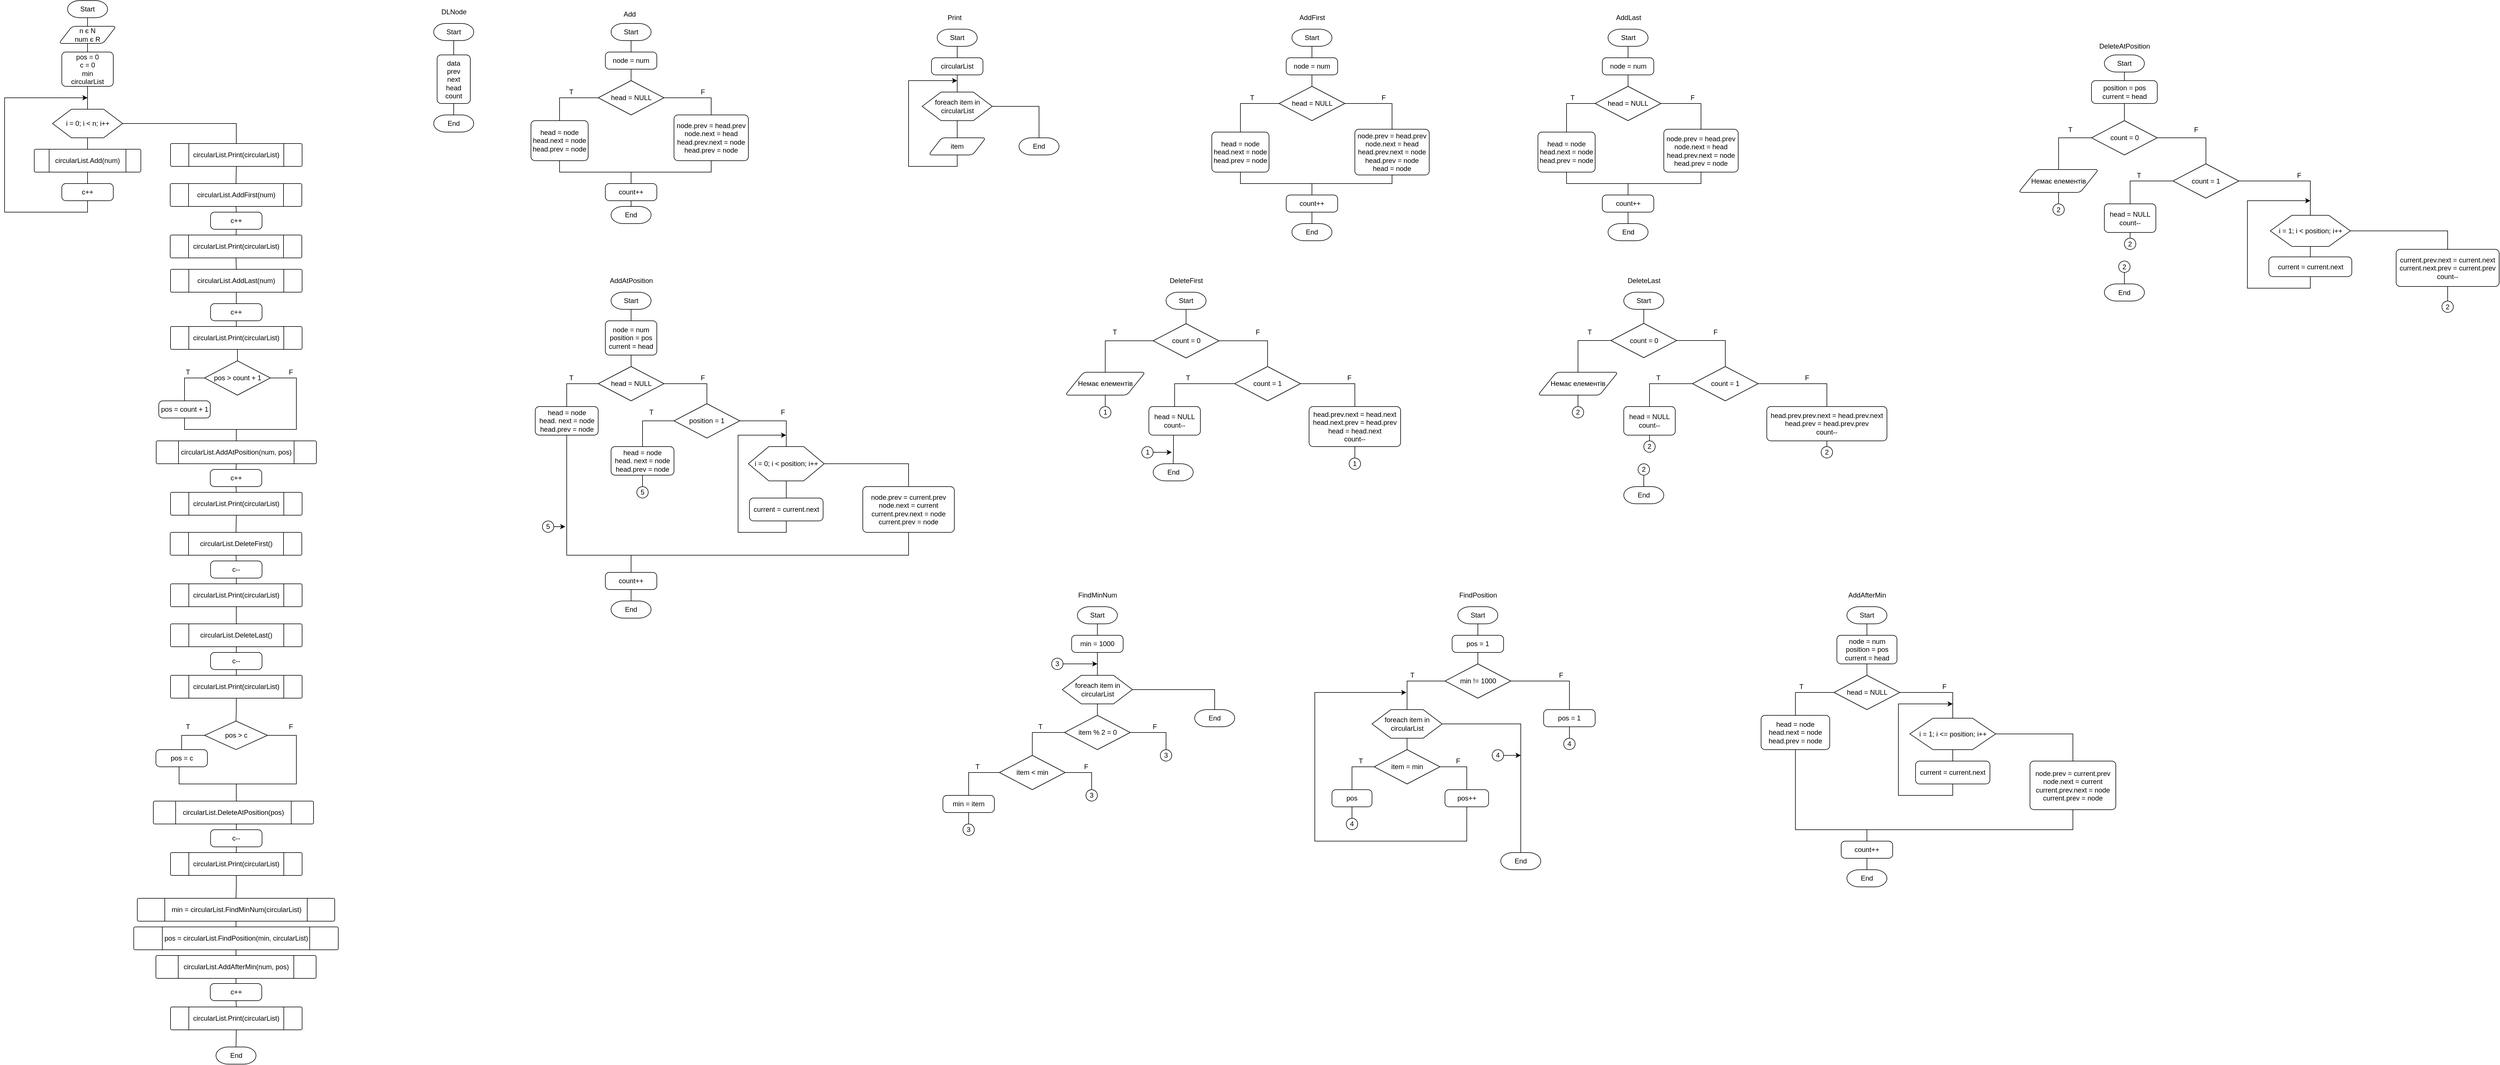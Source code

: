 <mxfile version="15.4.0" type="device"><diagram id="xidROJNUKAfJgshSGK0C" name="Сторінка-1"><mxGraphModel dx="782" dy="497" grid="1" gridSize="10" guides="1" tooltips="1" connect="1" arrows="1" fold="1" page="1" pageScale="1" pageWidth="827" pageHeight="1169" math="0" shadow="0"><root><mxCell id="0"/><mxCell id="1" parent="0"/><mxCell id="zrTmm6owbFkGvGEnCke6-30" style="edgeStyle=orthogonalEdgeStyle;rounded=0;orthogonalLoop=1;jettySize=auto;html=1;exitX=0.5;exitY=1;exitDx=0;exitDy=0;exitPerimeter=0;entryX=0.5;entryY=0;entryDx=0;entryDy=0;endArrow=none;endFill=0;" edge="1" parent="1" source="zrTmm6owbFkGvGEnCke6-1" target="zrTmm6owbFkGvGEnCke6-3"><mxGeometry relative="1" as="geometry"/></mxCell><mxCell id="zrTmm6owbFkGvGEnCke6-1" value="Start" style="strokeWidth=1;html=1;shape=mxgraph.flowchart.terminator;whiteSpace=wrap;" vertex="1" parent="1"><mxGeometry x="360" y="20" width="70" height="30" as="geometry"/></mxCell><mxCell id="zrTmm6owbFkGvGEnCke6-32" style="edgeStyle=orthogonalEdgeStyle;rounded=0;orthogonalLoop=1;jettySize=auto;html=1;exitX=0.5;exitY=1;exitDx=0;exitDy=0;entryX=0.5;entryY=0;entryDx=0;entryDy=0;endArrow=none;endFill=0;" edge="1" parent="1" source="zrTmm6owbFkGvGEnCke6-2" target="zrTmm6owbFkGvGEnCke6-4"><mxGeometry relative="1" as="geometry"/></mxCell><mxCell id="zrTmm6owbFkGvGEnCke6-2" value="pos = 0&lt;br&gt;c = 0&lt;br&gt;min&lt;br&gt;circularList" style="rounded=1;whiteSpace=wrap;html=1;absoluteArcSize=1;arcSize=14;strokeWidth=1;" vertex="1" parent="1"><mxGeometry x="350" y="110" width="90" height="60" as="geometry"/></mxCell><mxCell id="zrTmm6owbFkGvGEnCke6-31" style="edgeStyle=orthogonalEdgeStyle;rounded=0;orthogonalLoop=1;jettySize=auto;html=1;exitX=0.5;exitY=1;exitDx=0;exitDy=0;entryX=0.5;entryY=0;entryDx=0;entryDy=0;endArrow=none;endFill=0;" edge="1" parent="1" source="zrTmm6owbFkGvGEnCke6-3" target="zrTmm6owbFkGvGEnCke6-2"><mxGeometry relative="1" as="geometry"/></mxCell><mxCell id="zrTmm6owbFkGvGEnCke6-3" value="n є N&lt;br&gt;num є R" style="shape=parallelogram;html=1;strokeWidth=1;perimeter=parallelogramPerimeter;whiteSpace=wrap;rounded=1;arcSize=12;size=0.23;" vertex="1" parent="1"><mxGeometry x="345" y="65" width="100" height="30" as="geometry"/></mxCell><mxCell id="zrTmm6owbFkGvGEnCke6-33" style="edgeStyle=orthogonalEdgeStyle;rounded=0;orthogonalLoop=1;jettySize=auto;html=1;exitX=0.5;exitY=1;exitDx=0;exitDy=0;entryX=0.5;entryY=0;entryDx=0;entryDy=0;endArrow=none;endFill=0;" edge="1" parent="1" source="zrTmm6owbFkGvGEnCke6-4" target="zrTmm6owbFkGvGEnCke6-5"><mxGeometry relative="1" as="geometry"/></mxCell><mxCell id="zrTmm6owbFkGvGEnCke6-37" style="edgeStyle=orthogonalEdgeStyle;rounded=0;orthogonalLoop=1;jettySize=auto;html=1;exitX=1;exitY=0.5;exitDx=0;exitDy=0;entryX=0.5;entryY=0;entryDx=0;entryDy=0;endArrow=none;endFill=0;" edge="1" parent="1" source="zrTmm6owbFkGvGEnCke6-4" target="zrTmm6owbFkGvGEnCke6-6"><mxGeometry relative="1" as="geometry"/></mxCell><mxCell id="zrTmm6owbFkGvGEnCke6-4" value="i = 0; i &amp;lt; n; i++" style="verticalLabelPosition=middle;verticalAlign=middle;html=1;shape=hexagon;perimeter=hexagonPerimeter2;arcSize=6;size=0.27;strokeWidth=1;labelPosition=center;align=center;" vertex="1" parent="1"><mxGeometry x="333.75" y="210" width="122.5" height="50" as="geometry"/></mxCell><mxCell id="zrTmm6owbFkGvGEnCke6-35" style="edgeStyle=orthogonalEdgeStyle;rounded=0;orthogonalLoop=1;jettySize=auto;html=1;exitX=0.5;exitY=1;exitDx=0;exitDy=0;entryX=0.5;entryY=0;entryDx=0;entryDy=0;endArrow=none;endFill=0;" edge="1" parent="1" source="zrTmm6owbFkGvGEnCke6-5" target="zrTmm6owbFkGvGEnCke6-34"><mxGeometry relative="1" as="geometry"/></mxCell><mxCell id="zrTmm6owbFkGvGEnCke6-5" value="circularList.Add(num)" style="verticalLabelPosition=middle;verticalAlign=middle;html=1;shape=process;whiteSpace=wrap;rounded=1;size=0.14;arcSize=6;labelPosition=center;align=center;" vertex="1" parent="1"><mxGeometry x="301.88" y="280" width="186.25" height="40" as="geometry"/></mxCell><mxCell id="zrTmm6owbFkGvGEnCke6-53" style="edgeStyle=orthogonalEdgeStyle;rounded=0;orthogonalLoop=1;jettySize=auto;html=1;exitX=0.5;exitY=1;exitDx=0;exitDy=0;entryX=0.5;entryY=0;entryDx=0;entryDy=0;endArrow=none;endFill=0;" edge="1" parent="1" source="zrTmm6owbFkGvGEnCke6-6" target="zrTmm6owbFkGvGEnCke6-52"><mxGeometry relative="1" as="geometry"/></mxCell><mxCell id="zrTmm6owbFkGvGEnCke6-6" value="circularList.Print(circularList)" style="verticalLabelPosition=middle;verticalAlign=middle;html=1;shape=process;whiteSpace=wrap;rounded=1;size=0.14;arcSize=6;labelPosition=center;align=center;" vertex="1" parent="1"><mxGeometry x="540" y="270" width="230" height="40" as="geometry"/></mxCell><mxCell id="zrTmm6owbFkGvGEnCke6-36" style="edgeStyle=orthogonalEdgeStyle;rounded=0;orthogonalLoop=1;jettySize=auto;html=1;exitX=0.5;exitY=1;exitDx=0;exitDy=0;endArrow=classic;endFill=1;" edge="1" parent="1" source="zrTmm6owbFkGvGEnCke6-34"><mxGeometry relative="1" as="geometry"><mxPoint x="395" y="190" as="targetPoint"/><Array as="points"><mxPoint x="395" y="390"/><mxPoint x="250" y="390"/><mxPoint x="250" y="190"/><mxPoint x="395" y="190"/></Array></mxGeometry></mxCell><mxCell id="zrTmm6owbFkGvGEnCke6-34" value="c++" style="rounded=1;whiteSpace=wrap;html=1;absoluteArcSize=1;arcSize=14;strokeWidth=1;" vertex="1" parent="1"><mxGeometry x="350.01" y="340" width="90" height="30" as="geometry"/></mxCell><mxCell id="zrTmm6owbFkGvGEnCke6-77" style="edgeStyle=orthogonalEdgeStyle;rounded=0;orthogonalLoop=1;jettySize=auto;html=1;exitX=0.5;exitY=1;exitDx=0;exitDy=0;entryX=0.5;entryY=0;entryDx=0;entryDy=0;endArrow=none;endFill=0;" edge="1" parent="1" source="zrTmm6owbFkGvGEnCke6-52" target="zrTmm6owbFkGvGEnCke6-76"><mxGeometry relative="1" as="geometry"/></mxCell><mxCell id="zrTmm6owbFkGvGEnCke6-52" value="circularList.AddFirst(num)" style="verticalLabelPosition=middle;verticalAlign=middle;html=1;shape=process;whiteSpace=wrap;rounded=1;size=0.14;arcSize=6;labelPosition=center;align=center;" vertex="1" parent="1"><mxGeometry x="539.5" y="340" width="230" height="40" as="geometry"/></mxCell><mxCell id="zrTmm6owbFkGvGEnCke6-54" value="" style="group" vertex="1" connectable="0" parent="1"><mxGeometry x="1830" y="40" width="263" height="270" as="geometry"/></mxCell><mxCell id="zrTmm6owbFkGvGEnCke6-39" value="Start" style="strokeWidth=1;html=1;shape=mxgraph.flowchart.terminator;whiteSpace=wrap;" vertex="1" parent="zrTmm6owbFkGvGEnCke6-54"><mxGeometry x="50" y="30" width="70" height="30" as="geometry"/></mxCell><mxCell id="zrTmm6owbFkGvGEnCke6-40" value="Print" style="text;html=1;align=center;verticalAlign=middle;resizable=0;points=[];autosize=1;strokeColor=none;fillColor=none;" vertex="1" parent="zrTmm6owbFkGvGEnCke6-54"><mxGeometry x="60" width="40" height="20" as="geometry"/></mxCell><mxCell id="zrTmm6owbFkGvGEnCke6-41" value="circularList" style="rounded=1;whiteSpace=wrap;html=1;absoluteArcSize=1;arcSize=14;strokeWidth=1;" vertex="1" parent="zrTmm6owbFkGvGEnCke6-54"><mxGeometry x="40" y="80" width="90" height="30" as="geometry"/></mxCell><mxCell id="zrTmm6owbFkGvGEnCke6-47" style="edgeStyle=orthogonalEdgeStyle;rounded=0;orthogonalLoop=1;jettySize=auto;html=1;exitX=0.5;exitY=1;exitDx=0;exitDy=0;exitPerimeter=0;entryX=0.5;entryY=0;entryDx=0;entryDy=0;endArrow=none;endFill=0;" edge="1" parent="zrTmm6owbFkGvGEnCke6-54" source="zrTmm6owbFkGvGEnCke6-39" target="zrTmm6owbFkGvGEnCke6-41"><mxGeometry relative="1" as="geometry"/></mxCell><mxCell id="zrTmm6owbFkGvGEnCke6-43" value="foreach item in &lt;br&gt;circularList" style="verticalLabelPosition=middle;verticalAlign=middle;html=1;shape=hexagon;perimeter=hexagonPerimeter2;arcSize=6;size=0.27;strokeWidth=1;labelPosition=center;align=center;" vertex="1" parent="zrTmm6owbFkGvGEnCke6-54"><mxGeometry x="23.75" y="140" width="122.5" height="50" as="geometry"/></mxCell><mxCell id="zrTmm6owbFkGvGEnCke6-48" style="edgeStyle=orthogonalEdgeStyle;rounded=0;orthogonalLoop=1;jettySize=auto;html=1;exitX=0.5;exitY=1;exitDx=0;exitDy=0;entryX=0.5;entryY=0;entryDx=0;entryDy=0;endArrow=none;endFill=0;" edge="1" parent="zrTmm6owbFkGvGEnCke6-54" source="zrTmm6owbFkGvGEnCke6-41" target="zrTmm6owbFkGvGEnCke6-43"><mxGeometry relative="1" as="geometry"/></mxCell><mxCell id="zrTmm6owbFkGvGEnCke6-49" style="edgeStyle=orthogonalEdgeStyle;rounded=0;orthogonalLoop=1;jettySize=auto;html=1;exitX=0.5;exitY=1;exitDx=0;exitDy=0;endArrow=classic;endFill=1;" edge="1" parent="zrTmm6owbFkGvGEnCke6-54" source="zrTmm6owbFkGvGEnCke6-44"><mxGeometry relative="1" as="geometry"><mxPoint x="85" y="120" as="targetPoint"/><Array as="points"><mxPoint x="85" y="270"/><mxPoint y="270"/><mxPoint y="120"/></Array></mxGeometry></mxCell><mxCell id="zrTmm6owbFkGvGEnCke6-44" value="item" style="shape=parallelogram;html=1;strokeWidth=1;perimeter=parallelogramPerimeter;whiteSpace=wrap;rounded=1;arcSize=12;size=0.23;" vertex="1" parent="zrTmm6owbFkGvGEnCke6-54"><mxGeometry x="35" y="220" width="100" height="30" as="geometry"/></mxCell><mxCell id="zrTmm6owbFkGvGEnCke6-45" style="edgeStyle=orthogonalEdgeStyle;rounded=0;orthogonalLoop=1;jettySize=auto;html=1;exitX=0.5;exitY=1;exitDx=0;exitDy=0;entryX=0.5;entryY=0;entryDx=0;entryDy=0;endArrow=none;endFill=0;" edge="1" parent="zrTmm6owbFkGvGEnCke6-54" source="zrTmm6owbFkGvGEnCke6-43" target="zrTmm6owbFkGvGEnCke6-44"><mxGeometry relative="1" as="geometry"/></mxCell><mxCell id="zrTmm6owbFkGvGEnCke6-50" value="End" style="strokeWidth=1;html=1;shape=mxgraph.flowchart.terminator;whiteSpace=wrap;" vertex="1" parent="zrTmm6owbFkGvGEnCke6-54"><mxGeometry x="193" y="220" width="70" height="30" as="geometry"/></mxCell><mxCell id="zrTmm6owbFkGvGEnCke6-51" style="edgeStyle=orthogonalEdgeStyle;rounded=0;orthogonalLoop=1;jettySize=auto;html=1;exitX=1;exitY=0.5;exitDx=0;exitDy=0;entryX=0.5;entryY=0;entryDx=0;entryDy=0;entryPerimeter=0;endArrow=none;endFill=0;" edge="1" parent="zrTmm6owbFkGvGEnCke6-54" source="zrTmm6owbFkGvGEnCke6-43" target="zrTmm6owbFkGvGEnCke6-50"><mxGeometry relative="1" as="geometry"/></mxCell><mxCell id="zrTmm6owbFkGvGEnCke6-62" value="" style="group" vertex="1" connectable="0" parent="1"><mxGeometry x="1170" y="30" width="380" height="380" as="geometry"/></mxCell><mxCell id="zrTmm6owbFkGvGEnCke6-8" value="Start" style="strokeWidth=1;html=1;shape=mxgraph.flowchart.terminator;whiteSpace=wrap;" vertex="1" parent="zrTmm6owbFkGvGEnCke6-62"><mxGeometry x="140" y="30" width="70" height="30" as="geometry"/></mxCell><mxCell id="zrTmm6owbFkGvGEnCke6-9" value="&lt;span style=&quot;color: rgb(0 , 0 , 0) ; font-family: &amp;#34;helvetica&amp;#34; ; font-size: 12px ; font-style: normal ; font-weight: 400 ; letter-spacing: normal ; text-align: center ; text-indent: 0px ; text-transform: none ; word-spacing: 0px ; background-color: rgb(248 , 249 , 250) ; display: inline ; float: none&quot;&gt;Add&lt;/span&gt;" style="text;whiteSpace=wrap;html=1;" vertex="1" parent="zrTmm6owbFkGvGEnCke6-62"><mxGeometry x="160" width="30" height="30" as="geometry"/></mxCell><mxCell id="zrTmm6owbFkGvGEnCke6-11" value="node = num" style="rounded=1;whiteSpace=wrap;html=1;absoluteArcSize=1;arcSize=14;strokeWidth=1;" vertex="1" parent="zrTmm6owbFkGvGEnCke6-62"><mxGeometry x="130" y="80" width="90" height="30" as="geometry"/></mxCell><mxCell id="zrTmm6owbFkGvGEnCke6-23" style="edgeStyle=orthogonalEdgeStyle;rounded=0;orthogonalLoop=1;jettySize=auto;html=1;exitX=0.5;exitY=1;exitDx=0;exitDy=0;exitPerimeter=0;entryX=0.5;entryY=0;entryDx=0;entryDy=0;endArrow=none;endFill=0;" edge="1" parent="zrTmm6owbFkGvGEnCke6-62" source="zrTmm6owbFkGvGEnCke6-8" target="zrTmm6owbFkGvGEnCke6-11"><mxGeometry as="geometry"/></mxCell><mxCell id="zrTmm6owbFkGvGEnCke6-12" value="head = NULL" style="strokeWidth=1;html=1;shape=mxgraph.flowchart.decision;whiteSpace=wrap;" vertex="1" parent="zrTmm6owbFkGvGEnCke6-62"><mxGeometry x="117.5" y="130" width="115" height="60" as="geometry"/></mxCell><mxCell id="zrTmm6owbFkGvGEnCke6-24" style="edgeStyle=orthogonalEdgeStyle;rounded=0;orthogonalLoop=1;jettySize=auto;html=1;exitX=0.5;exitY=1;exitDx=0;exitDy=0;entryX=0.5;entryY=0;entryDx=0;entryDy=0;entryPerimeter=0;endArrow=none;endFill=0;" edge="1" parent="zrTmm6owbFkGvGEnCke6-62" source="zrTmm6owbFkGvGEnCke6-11" target="zrTmm6owbFkGvGEnCke6-12"><mxGeometry as="geometry"/></mxCell><mxCell id="zrTmm6owbFkGvGEnCke6-19" value="head = node&lt;br&gt;head.next = node&lt;br&gt;head.prev = node" style="rounded=1;whiteSpace=wrap;html=1;absoluteArcSize=1;arcSize=14;strokeWidth=1;" vertex="1" parent="zrTmm6owbFkGvGEnCke6-62"><mxGeometry y="200" width="100" height="70" as="geometry"/></mxCell><mxCell id="zrTmm6owbFkGvGEnCke6-21" style="edgeStyle=orthogonalEdgeStyle;rounded=0;orthogonalLoop=1;jettySize=auto;html=1;exitX=0;exitY=0.5;exitDx=0;exitDy=0;exitPerimeter=0;entryX=0.5;entryY=0;entryDx=0;entryDy=0;endArrow=none;endFill=0;" edge="1" parent="zrTmm6owbFkGvGEnCke6-62" source="zrTmm6owbFkGvGEnCke6-12" target="zrTmm6owbFkGvGEnCke6-19"><mxGeometry as="geometry"/></mxCell><mxCell id="zrTmm6owbFkGvGEnCke6-27" style="edgeStyle=orthogonalEdgeStyle;rounded=0;orthogonalLoop=1;jettySize=auto;html=1;exitX=0.5;exitY=1;exitDx=0;exitDy=0;endArrow=none;endFill=0;" edge="1" parent="zrTmm6owbFkGvGEnCke6-62" source="zrTmm6owbFkGvGEnCke6-20"><mxGeometry as="geometry"><mxPoint x="170" y="290" as="targetPoint"/><Array as="points"><mxPoint x="315" y="290"/></Array></mxGeometry></mxCell><mxCell id="zrTmm6owbFkGvGEnCke6-20" value="node.prev = head.prev&lt;br&gt;node.next = head&lt;br&gt;head.prev.next = node&lt;br&gt;head.prev = node" style="rounded=1;whiteSpace=wrap;html=1;absoluteArcSize=1;arcSize=14;strokeWidth=1;" vertex="1" parent="zrTmm6owbFkGvGEnCke6-62"><mxGeometry x="250" y="190" width="130" height="80" as="geometry"/></mxCell><mxCell id="zrTmm6owbFkGvGEnCke6-22" style="edgeStyle=orthogonalEdgeStyle;rounded=0;orthogonalLoop=1;jettySize=auto;html=1;exitX=1;exitY=0.5;exitDx=0;exitDy=0;exitPerimeter=0;entryX=0.5;entryY=0;entryDx=0;entryDy=0;endArrow=none;endFill=0;" edge="1" parent="zrTmm6owbFkGvGEnCke6-62" source="zrTmm6owbFkGvGEnCke6-12" target="zrTmm6owbFkGvGEnCke6-20"><mxGeometry as="geometry"/></mxCell><mxCell id="zrTmm6owbFkGvGEnCke6-25" value="count++" style="rounded=1;whiteSpace=wrap;html=1;absoluteArcSize=1;arcSize=14;strokeWidth=1;" vertex="1" parent="zrTmm6owbFkGvGEnCke6-62"><mxGeometry x="130" y="310" width="90" height="30" as="geometry"/></mxCell><mxCell id="zrTmm6owbFkGvGEnCke6-26" style="edgeStyle=orthogonalEdgeStyle;rounded=0;orthogonalLoop=1;jettySize=auto;html=1;exitX=0.5;exitY=1;exitDx=0;exitDy=0;entryX=0.5;entryY=0;entryDx=0;entryDy=0;endArrow=none;endFill=0;" edge="1" parent="zrTmm6owbFkGvGEnCke6-62" source="zrTmm6owbFkGvGEnCke6-19" target="zrTmm6owbFkGvGEnCke6-25"><mxGeometry as="geometry"><Array as="points"><mxPoint x="50" y="290"/><mxPoint x="175" y="290"/></Array></mxGeometry></mxCell><mxCell id="zrTmm6owbFkGvGEnCke6-28" value="End" style="strokeWidth=1;html=1;shape=mxgraph.flowchart.terminator;whiteSpace=wrap;" vertex="1" parent="zrTmm6owbFkGvGEnCke6-62"><mxGeometry x="140" y="350" width="70" height="30" as="geometry"/></mxCell><mxCell id="zrTmm6owbFkGvGEnCke6-29" style="edgeStyle=orthogonalEdgeStyle;rounded=0;orthogonalLoop=1;jettySize=auto;html=1;exitX=0.5;exitY=1;exitDx=0;exitDy=0;entryX=0.5;entryY=0;entryDx=0;entryDy=0;entryPerimeter=0;endArrow=none;endFill=0;" edge="1" parent="zrTmm6owbFkGvGEnCke6-62" source="zrTmm6owbFkGvGEnCke6-25" target="zrTmm6owbFkGvGEnCke6-28"><mxGeometry as="geometry"/></mxCell><mxCell id="zrTmm6owbFkGvGEnCke6-60" value="T" style="text;html=1;align=center;verticalAlign=middle;resizable=0;points=[];autosize=1;strokeColor=none;fillColor=none;" vertex="1" parent="zrTmm6owbFkGvGEnCke6-62"><mxGeometry x="60" y="140" width="20" height="20" as="geometry"/></mxCell><mxCell id="zrTmm6owbFkGvGEnCke6-61" value="F" style="text;html=1;align=center;verticalAlign=middle;resizable=0;points=[];autosize=1;strokeColor=none;fillColor=none;" vertex="1" parent="zrTmm6owbFkGvGEnCke6-62"><mxGeometry x="290" y="140" width="20" height="20" as="geometry"/></mxCell><mxCell id="zrTmm6owbFkGvGEnCke6-75" value="" style="group" vertex="1" connectable="0" parent="1"><mxGeometry x="2360" y="40" width="380" height="400" as="geometry"/></mxCell><mxCell id="zrTmm6owbFkGvGEnCke6-55" value="Start" style="strokeWidth=1;html=1;shape=mxgraph.flowchart.terminator;whiteSpace=wrap;" vertex="1" parent="zrTmm6owbFkGvGEnCke6-75"><mxGeometry x="140" y="30" width="70" height="30" as="geometry"/></mxCell><mxCell id="zrTmm6owbFkGvGEnCke6-56" value="AddFirst" style="text;html=1;align=center;verticalAlign=middle;resizable=0;points=[];autosize=1;strokeColor=none;fillColor=none;" vertex="1" parent="zrTmm6owbFkGvGEnCke6-75"><mxGeometry x="145" width="60" height="20" as="geometry"/></mxCell><mxCell id="zrTmm6owbFkGvGEnCke6-57" value="node = num" style="rounded=1;whiteSpace=wrap;html=1;absoluteArcSize=1;arcSize=14;strokeWidth=1;" vertex="1" parent="zrTmm6owbFkGvGEnCke6-75"><mxGeometry x="130" y="80" width="90" height="30" as="geometry"/></mxCell><mxCell id="zrTmm6owbFkGvGEnCke6-63" style="edgeStyle=orthogonalEdgeStyle;rounded=0;orthogonalLoop=1;jettySize=auto;html=1;exitX=0.5;exitY=1;exitDx=0;exitDy=0;exitPerimeter=0;entryX=0.5;entryY=0;entryDx=0;entryDy=0;endArrow=none;endFill=0;" edge="1" parent="zrTmm6owbFkGvGEnCke6-75" source="zrTmm6owbFkGvGEnCke6-55" target="zrTmm6owbFkGvGEnCke6-57"><mxGeometry relative="1" as="geometry"/></mxCell><mxCell id="zrTmm6owbFkGvGEnCke6-58" value="head = node&lt;br&gt;head.next = node&lt;br&gt;head.prev = node" style="rounded=1;whiteSpace=wrap;html=1;absoluteArcSize=1;arcSize=14;strokeWidth=1;" vertex="1" parent="zrTmm6owbFkGvGEnCke6-75"><mxGeometry y="210" width="100" height="70" as="geometry"/></mxCell><mxCell id="zrTmm6owbFkGvGEnCke6-65" style="edgeStyle=orthogonalEdgeStyle;rounded=0;orthogonalLoop=1;jettySize=auto;html=1;exitX=0;exitY=0.5;exitDx=0;exitDy=0;exitPerimeter=0;entryX=0.5;entryY=0;entryDx=0;entryDy=0;endArrow=none;endFill=0;" edge="1" parent="zrTmm6owbFkGvGEnCke6-75" source="zrTmm6owbFkGvGEnCke6-59" target="zrTmm6owbFkGvGEnCke6-58"><mxGeometry relative="1" as="geometry"/></mxCell><mxCell id="zrTmm6owbFkGvGEnCke6-59" value="head = NULL" style="strokeWidth=1;html=1;shape=mxgraph.flowchart.decision;whiteSpace=wrap;" vertex="1" parent="zrTmm6owbFkGvGEnCke6-75"><mxGeometry x="117.5" y="130" width="115" height="60" as="geometry"/></mxCell><mxCell id="zrTmm6owbFkGvGEnCke6-64" style="edgeStyle=orthogonalEdgeStyle;rounded=0;orthogonalLoop=1;jettySize=auto;html=1;exitX=0.5;exitY=1;exitDx=0;exitDy=0;entryX=0.5;entryY=0;entryDx=0;entryDy=0;entryPerimeter=0;endArrow=none;endFill=0;" edge="1" parent="zrTmm6owbFkGvGEnCke6-75" source="zrTmm6owbFkGvGEnCke6-57" target="zrTmm6owbFkGvGEnCke6-59"><mxGeometry relative="1" as="geometry"/></mxCell><mxCell id="zrTmm6owbFkGvGEnCke6-72" style="edgeStyle=orthogonalEdgeStyle;rounded=0;orthogonalLoop=1;jettySize=auto;html=1;exitX=0.5;exitY=1;exitDx=0;exitDy=0;endArrow=none;endFill=0;" edge="1" parent="zrTmm6owbFkGvGEnCke6-75" source="zrTmm6owbFkGvGEnCke6-66"><mxGeometry relative="1" as="geometry"><mxPoint x="160" y="300" as="targetPoint"/><Array as="points"><mxPoint x="315" y="300"/></Array></mxGeometry></mxCell><mxCell id="zrTmm6owbFkGvGEnCke6-66" value="node.prev = head.prev&lt;br&gt;node.next = head&lt;br&gt;head.prev.next = node&lt;br&gt;head.prev = node&lt;br&gt;head = node" style="rounded=1;whiteSpace=wrap;html=1;absoluteArcSize=1;arcSize=14;strokeWidth=1;" vertex="1" parent="zrTmm6owbFkGvGEnCke6-75"><mxGeometry x="250" y="205" width="130" height="80" as="geometry"/></mxCell><mxCell id="zrTmm6owbFkGvGEnCke6-67" style="edgeStyle=orthogonalEdgeStyle;rounded=0;orthogonalLoop=1;jettySize=auto;html=1;exitX=1;exitY=0.5;exitDx=0;exitDy=0;exitPerimeter=0;entryX=0.5;entryY=0;entryDx=0;entryDy=0;endArrow=none;endFill=0;" edge="1" parent="zrTmm6owbFkGvGEnCke6-75" source="zrTmm6owbFkGvGEnCke6-59" target="zrTmm6owbFkGvGEnCke6-66"><mxGeometry relative="1" as="geometry"/></mxCell><mxCell id="zrTmm6owbFkGvGEnCke6-68" value="T" style="text;html=1;align=center;verticalAlign=middle;resizable=0;points=[];autosize=1;strokeColor=none;fillColor=none;" vertex="1" parent="zrTmm6owbFkGvGEnCke6-75"><mxGeometry x="60" y="140" width="20" height="20" as="geometry"/></mxCell><mxCell id="zrTmm6owbFkGvGEnCke6-69" value="F" style="text;html=1;align=center;verticalAlign=middle;resizable=0;points=[];autosize=1;strokeColor=none;fillColor=none;" vertex="1" parent="zrTmm6owbFkGvGEnCke6-75"><mxGeometry x="290" y="140" width="20" height="20" as="geometry"/></mxCell><mxCell id="zrTmm6owbFkGvGEnCke6-70" value="count++" style="rounded=1;whiteSpace=wrap;html=1;absoluteArcSize=1;arcSize=14;strokeWidth=1;" vertex="1" parent="zrTmm6owbFkGvGEnCke6-75"><mxGeometry x="130" y="320" width="90" height="30" as="geometry"/></mxCell><mxCell id="zrTmm6owbFkGvGEnCke6-71" style="edgeStyle=orthogonalEdgeStyle;rounded=0;orthogonalLoop=1;jettySize=auto;html=1;exitX=0.5;exitY=1;exitDx=0;exitDy=0;entryX=0.5;entryY=0;entryDx=0;entryDy=0;endArrow=none;endFill=0;" edge="1" parent="zrTmm6owbFkGvGEnCke6-75" source="zrTmm6owbFkGvGEnCke6-58" target="zrTmm6owbFkGvGEnCke6-70"><mxGeometry relative="1" as="geometry"/></mxCell><mxCell id="zrTmm6owbFkGvGEnCke6-73" value="End" style="strokeWidth=1;html=1;shape=mxgraph.flowchart.terminator;whiteSpace=wrap;" vertex="1" parent="zrTmm6owbFkGvGEnCke6-75"><mxGeometry x="140" y="370" width="70" height="30" as="geometry"/></mxCell><mxCell id="zrTmm6owbFkGvGEnCke6-74" style="edgeStyle=orthogonalEdgeStyle;rounded=0;orthogonalLoop=1;jettySize=auto;html=1;exitX=0.5;exitY=1;exitDx=0;exitDy=0;entryX=0.5;entryY=0;entryDx=0;entryDy=0;entryPerimeter=0;endArrow=none;endFill=0;" edge="1" parent="zrTmm6owbFkGvGEnCke6-75" source="zrTmm6owbFkGvGEnCke6-70" target="zrTmm6owbFkGvGEnCke6-73"><mxGeometry relative="1" as="geometry"/></mxCell><mxCell id="zrTmm6owbFkGvGEnCke6-79" style="edgeStyle=orthogonalEdgeStyle;rounded=0;orthogonalLoop=1;jettySize=auto;html=1;exitX=0.5;exitY=1;exitDx=0;exitDy=0;entryX=0.5;entryY=0;entryDx=0;entryDy=0;endArrow=none;endFill=0;" edge="1" parent="1" source="zrTmm6owbFkGvGEnCke6-76" target="zrTmm6owbFkGvGEnCke6-78"><mxGeometry relative="1" as="geometry"/></mxCell><mxCell id="zrTmm6owbFkGvGEnCke6-76" value="c++" style="rounded=1;whiteSpace=wrap;html=1;absoluteArcSize=1;arcSize=14;strokeWidth=1;" vertex="1" parent="1"><mxGeometry x="610" y="390" width="90" height="30" as="geometry"/></mxCell><mxCell id="zrTmm6owbFkGvGEnCke6-81" style="edgeStyle=orthogonalEdgeStyle;rounded=0;orthogonalLoop=1;jettySize=auto;html=1;exitX=0.5;exitY=1;exitDx=0;exitDy=0;entryX=0.5;entryY=0;entryDx=0;entryDy=0;endArrow=none;endFill=0;" edge="1" parent="1" source="zrTmm6owbFkGvGEnCke6-78" target="zrTmm6owbFkGvGEnCke6-80"><mxGeometry relative="1" as="geometry"/></mxCell><mxCell id="zrTmm6owbFkGvGEnCke6-78" value="circularList.Print(circularList)" style="verticalLabelPosition=middle;verticalAlign=middle;html=1;shape=process;whiteSpace=wrap;rounded=1;size=0.14;arcSize=6;labelPosition=center;align=center;" vertex="1" parent="1"><mxGeometry x="539.5" y="430" width="230" height="40" as="geometry"/></mxCell><mxCell id="zrTmm6owbFkGvGEnCke6-99" style="edgeStyle=orthogonalEdgeStyle;rounded=0;orthogonalLoop=1;jettySize=auto;html=1;exitX=0.5;exitY=1;exitDx=0;exitDy=0;entryX=0.5;entryY=0;entryDx=0;entryDy=0;endArrow=none;endFill=0;" edge="1" parent="1" source="zrTmm6owbFkGvGEnCke6-80" target="zrTmm6owbFkGvGEnCke6-98"><mxGeometry relative="1" as="geometry"/></mxCell><mxCell id="zrTmm6owbFkGvGEnCke6-80" value="circularList.AddLast(num)" style="verticalLabelPosition=middle;verticalAlign=middle;html=1;shape=process;whiteSpace=wrap;rounded=1;size=0.14;arcSize=6;labelPosition=center;align=center;" vertex="1" parent="1"><mxGeometry x="540" y="490" width="230" height="40" as="geometry"/></mxCell><mxCell id="zrTmm6owbFkGvGEnCke6-97" value="" style="group" vertex="1" connectable="0" parent="1"><mxGeometry x="2930" y="40" width="362.5" height="400" as="geometry"/></mxCell><mxCell id="zrTmm6owbFkGvGEnCke6-82" value="Start" style="strokeWidth=1;html=1;shape=mxgraph.flowchart.terminator;whiteSpace=wrap;" vertex="1" parent="zrTmm6owbFkGvGEnCke6-97"><mxGeometry x="122.5" y="30" width="70" height="30" as="geometry"/></mxCell><mxCell id="zrTmm6owbFkGvGEnCke6-83" value="AddLast" style="text;html=1;align=center;verticalAlign=middle;resizable=0;points=[];autosize=1;strokeColor=none;fillColor=none;" vertex="1" parent="zrTmm6owbFkGvGEnCke6-97"><mxGeometry x="127.5" width="60" height="20" as="geometry"/></mxCell><mxCell id="zrTmm6owbFkGvGEnCke6-84" value="node = num" style="rounded=1;whiteSpace=wrap;html=1;absoluteArcSize=1;arcSize=14;strokeWidth=1;" vertex="1" parent="zrTmm6owbFkGvGEnCke6-97"><mxGeometry x="112.5" y="80" width="90" height="30" as="geometry"/></mxCell><mxCell id="zrTmm6owbFkGvGEnCke6-90" style="edgeStyle=orthogonalEdgeStyle;rounded=0;orthogonalLoop=1;jettySize=auto;html=1;exitX=0.5;exitY=1;exitDx=0;exitDy=0;exitPerimeter=0;entryX=0.5;entryY=0;entryDx=0;entryDy=0;endArrow=none;endFill=0;" edge="1" parent="zrTmm6owbFkGvGEnCke6-97" source="zrTmm6owbFkGvGEnCke6-82" target="zrTmm6owbFkGvGEnCke6-84"><mxGeometry relative="1" as="geometry"/></mxCell><mxCell id="zrTmm6owbFkGvGEnCke6-85" value="head = NULL" style="strokeWidth=1;html=1;shape=mxgraph.flowchart.decision;whiteSpace=wrap;" vertex="1" parent="zrTmm6owbFkGvGEnCke6-97"><mxGeometry x="100" y="130" width="115" height="60" as="geometry"/></mxCell><mxCell id="zrTmm6owbFkGvGEnCke6-91" style="edgeStyle=orthogonalEdgeStyle;rounded=0;orthogonalLoop=1;jettySize=auto;html=1;exitX=0.5;exitY=1;exitDx=0;exitDy=0;entryX=0.5;entryY=0;entryDx=0;entryDy=0;entryPerimeter=0;endArrow=none;endFill=0;" edge="1" parent="zrTmm6owbFkGvGEnCke6-97" source="zrTmm6owbFkGvGEnCke6-84" target="zrTmm6owbFkGvGEnCke6-85"><mxGeometry relative="1" as="geometry"/></mxCell><mxCell id="zrTmm6owbFkGvGEnCke6-86" value="head = node&lt;br&gt;head.next = node&lt;br&gt;head.prev = node" style="rounded=1;whiteSpace=wrap;html=1;absoluteArcSize=1;arcSize=14;strokeWidth=1;" vertex="1" parent="zrTmm6owbFkGvGEnCke6-97"><mxGeometry y="210" width="100" height="70" as="geometry"/></mxCell><mxCell id="zrTmm6owbFkGvGEnCke6-88" style="edgeStyle=orthogonalEdgeStyle;rounded=0;orthogonalLoop=1;jettySize=auto;html=1;exitX=0;exitY=0.5;exitDx=0;exitDy=0;exitPerimeter=0;entryX=0.5;entryY=0;entryDx=0;entryDy=0;endArrow=none;endFill=0;" edge="1" parent="zrTmm6owbFkGvGEnCke6-97" source="zrTmm6owbFkGvGEnCke6-85" target="zrTmm6owbFkGvGEnCke6-86"><mxGeometry relative="1" as="geometry"/></mxCell><mxCell id="zrTmm6owbFkGvGEnCke6-87" value="node.prev = head.prev&lt;br&gt;node.next = head&lt;br&gt;head.prev.next = node&lt;br&gt;head.prev = node" style="rounded=1;whiteSpace=wrap;html=1;absoluteArcSize=1;arcSize=14;strokeWidth=1;" vertex="1" parent="zrTmm6owbFkGvGEnCke6-97"><mxGeometry x="220" y="205" width="130" height="75" as="geometry"/></mxCell><mxCell id="zrTmm6owbFkGvGEnCke6-89" style="edgeStyle=orthogonalEdgeStyle;rounded=0;orthogonalLoop=1;jettySize=auto;html=1;exitX=1;exitY=0.5;exitDx=0;exitDy=0;exitPerimeter=0;entryX=0.5;entryY=0;entryDx=0;entryDy=0;endArrow=none;endFill=0;" edge="1" parent="zrTmm6owbFkGvGEnCke6-97" source="zrTmm6owbFkGvGEnCke6-85" target="zrTmm6owbFkGvGEnCke6-87"><mxGeometry relative="1" as="geometry"/></mxCell><mxCell id="zrTmm6owbFkGvGEnCke6-92" value="count++" style="rounded=1;whiteSpace=wrap;html=1;absoluteArcSize=1;arcSize=14;strokeWidth=1;" vertex="1" parent="zrTmm6owbFkGvGEnCke6-97"><mxGeometry x="112.5" y="320" width="90" height="30" as="geometry"/></mxCell><mxCell id="zrTmm6owbFkGvGEnCke6-94" style="edgeStyle=orthogonalEdgeStyle;rounded=0;orthogonalLoop=1;jettySize=auto;html=1;exitX=0.5;exitY=1;exitDx=0;exitDy=0;entryX=0.5;entryY=0;entryDx=0;entryDy=0;endArrow=none;endFill=0;" edge="1" parent="zrTmm6owbFkGvGEnCke6-97" source="zrTmm6owbFkGvGEnCke6-86" target="zrTmm6owbFkGvGEnCke6-92"><mxGeometry relative="1" as="geometry"/></mxCell><mxCell id="zrTmm6owbFkGvGEnCke6-95" style="edgeStyle=orthogonalEdgeStyle;rounded=0;orthogonalLoop=1;jettySize=auto;html=1;exitX=0.5;exitY=1;exitDx=0;exitDy=0;entryX=0.5;entryY=0;entryDx=0;entryDy=0;endArrow=none;endFill=0;" edge="1" parent="zrTmm6owbFkGvGEnCke6-97" source="zrTmm6owbFkGvGEnCke6-87" target="zrTmm6owbFkGvGEnCke6-92"><mxGeometry relative="1" as="geometry"/></mxCell><mxCell id="zrTmm6owbFkGvGEnCke6-93" value="End" style="strokeWidth=1;html=1;shape=mxgraph.flowchart.terminator;whiteSpace=wrap;" vertex="1" parent="zrTmm6owbFkGvGEnCke6-97"><mxGeometry x="122.5" y="370" width="70" height="30" as="geometry"/></mxCell><mxCell id="zrTmm6owbFkGvGEnCke6-96" style="edgeStyle=orthogonalEdgeStyle;rounded=0;orthogonalLoop=1;jettySize=auto;html=1;exitX=0.5;exitY=1;exitDx=0;exitDy=0;entryX=0.5;entryY=0;entryDx=0;entryDy=0;entryPerimeter=0;endArrow=none;endFill=0;" edge="1" parent="zrTmm6owbFkGvGEnCke6-97" source="zrTmm6owbFkGvGEnCke6-92" target="zrTmm6owbFkGvGEnCke6-93"><mxGeometry relative="1" as="geometry"/></mxCell><mxCell id="zrTmm6owbFkGvGEnCke6-382" value="F" style="text;html=1;align=center;verticalAlign=middle;resizable=0;points=[];autosize=1;strokeColor=none;fillColor=none;" vertex="1" parent="zrTmm6owbFkGvGEnCke6-97"><mxGeometry x="260" y="140" width="20" height="20" as="geometry"/></mxCell><mxCell id="zrTmm6owbFkGvGEnCke6-101" style="edgeStyle=orthogonalEdgeStyle;rounded=0;orthogonalLoop=1;jettySize=auto;html=1;exitX=0.5;exitY=1;exitDx=0;exitDy=0;entryX=0.5;entryY=0;entryDx=0;entryDy=0;endArrow=none;endFill=0;" edge="1" parent="1" source="zrTmm6owbFkGvGEnCke6-98" target="zrTmm6owbFkGvGEnCke6-100"><mxGeometry relative="1" as="geometry"/></mxCell><mxCell id="zrTmm6owbFkGvGEnCke6-98" value="c++" style="rounded=1;whiteSpace=wrap;html=1;absoluteArcSize=1;arcSize=14;strokeWidth=1;" vertex="1" parent="1"><mxGeometry x="610" y="550" width="90" height="30" as="geometry"/></mxCell><mxCell id="zrTmm6owbFkGvGEnCke6-374" style="edgeStyle=orthogonalEdgeStyle;rounded=0;orthogonalLoop=1;jettySize=auto;html=1;exitX=0.5;exitY=1;exitDx=0;exitDy=0;entryX=0.5;entryY=0;entryDx=0;entryDy=0;entryPerimeter=0;endArrow=none;endFill=0;" edge="1" parent="1" source="zrTmm6owbFkGvGEnCke6-100" target="zrTmm6owbFkGvGEnCke6-373"><mxGeometry relative="1" as="geometry"/></mxCell><mxCell id="zrTmm6owbFkGvGEnCke6-100" value="circularList.Print(circularList)" style="verticalLabelPosition=middle;verticalAlign=middle;html=1;shape=process;whiteSpace=wrap;rounded=1;size=0.14;arcSize=6;labelPosition=center;align=center;" vertex="1" parent="1"><mxGeometry x="540" y="590" width="230" height="40" as="geometry"/></mxCell><mxCell id="zrTmm6owbFkGvGEnCke6-137" style="edgeStyle=orthogonalEdgeStyle;rounded=0;orthogonalLoop=1;jettySize=auto;html=1;exitX=0.5;exitY=1;exitDx=0;exitDy=0;entryX=0.5;entryY=0;entryDx=0;entryDy=0;endArrow=none;endFill=0;" edge="1" parent="1" source="zrTmm6owbFkGvGEnCke6-102" target="zrTmm6owbFkGvGEnCke6-135"><mxGeometry relative="1" as="geometry"/></mxCell><mxCell id="zrTmm6owbFkGvGEnCke6-102" value="circularList.AddAtPosition(num, pos)" style="verticalLabelPosition=middle;verticalAlign=middle;html=1;shape=process;whiteSpace=wrap;rounded=1;size=0.14;arcSize=6;labelPosition=center;align=center;" vertex="1" parent="1"><mxGeometry x="515" y="790" width="280" height="40" as="geometry"/></mxCell><mxCell id="zrTmm6owbFkGvGEnCke6-138" style="edgeStyle=orthogonalEdgeStyle;rounded=0;orthogonalLoop=1;jettySize=auto;html=1;exitX=0.5;exitY=1;exitDx=0;exitDy=0;entryX=0.5;entryY=0;entryDx=0;entryDy=0;endArrow=none;endFill=0;" edge="1" parent="1" source="zrTmm6owbFkGvGEnCke6-135" target="zrTmm6owbFkGvGEnCke6-136"><mxGeometry relative="1" as="geometry"/></mxCell><mxCell id="zrTmm6owbFkGvGEnCke6-135" value="c++" style="rounded=1;whiteSpace=wrap;html=1;absoluteArcSize=1;arcSize=14;strokeWidth=1;" vertex="1" parent="1"><mxGeometry x="609.5" y="840" width="90" height="30" as="geometry"/></mxCell><mxCell id="zrTmm6owbFkGvGEnCke6-140" style="edgeStyle=orthogonalEdgeStyle;rounded=0;orthogonalLoop=1;jettySize=auto;html=1;exitX=0.5;exitY=1;exitDx=0;exitDy=0;entryX=0.5;entryY=0;entryDx=0;entryDy=0;endArrow=none;endFill=0;" edge="1" parent="1" source="zrTmm6owbFkGvGEnCke6-136" target="zrTmm6owbFkGvGEnCke6-139"><mxGeometry relative="1" as="geometry"/></mxCell><mxCell id="zrTmm6owbFkGvGEnCke6-136" value="circularList.Print(circularList)" style="verticalLabelPosition=middle;verticalAlign=middle;html=1;shape=process;whiteSpace=wrap;rounded=1;size=0.14;arcSize=6;labelPosition=center;align=center;" vertex="1" parent="1"><mxGeometry x="540" y="880" width="230" height="40" as="geometry"/></mxCell><mxCell id="zrTmm6owbFkGvGEnCke6-172" style="edgeStyle=orthogonalEdgeStyle;rounded=0;orthogonalLoop=1;jettySize=auto;html=1;exitX=0.5;exitY=1;exitDx=0;exitDy=0;entryX=0.5;entryY=0;entryDx=0;entryDy=0;endArrow=none;endFill=0;" edge="1" parent="1" source="zrTmm6owbFkGvGEnCke6-139" target="zrTmm6owbFkGvGEnCke6-171"><mxGeometry relative="1" as="geometry"/></mxCell><mxCell id="zrTmm6owbFkGvGEnCke6-139" value="circularList.DeleteFirst()" style="verticalLabelPosition=middle;verticalAlign=middle;html=1;shape=process;whiteSpace=wrap;rounded=1;size=0.14;arcSize=6;labelPosition=center;align=center;" vertex="1" parent="1"><mxGeometry x="539.5" y="950" width="230" height="40" as="geometry"/></mxCell><mxCell id="zrTmm6owbFkGvGEnCke6-174" style="edgeStyle=orthogonalEdgeStyle;rounded=0;orthogonalLoop=1;jettySize=auto;html=1;exitX=0.5;exitY=1;exitDx=0;exitDy=0;entryX=0.5;entryY=0;entryDx=0;entryDy=0;endArrow=none;endFill=0;" edge="1" parent="1" source="zrTmm6owbFkGvGEnCke6-171" target="zrTmm6owbFkGvGEnCke6-173"><mxGeometry relative="1" as="geometry"/></mxCell><mxCell id="zrTmm6owbFkGvGEnCke6-171" value="c--" style="rounded=1;whiteSpace=wrap;html=1;absoluteArcSize=1;arcSize=14;strokeWidth=1;" vertex="1" parent="1"><mxGeometry x="610" y="1000" width="90" height="30" as="geometry"/></mxCell><mxCell id="zrTmm6owbFkGvGEnCke6-176" style="edgeStyle=orthogonalEdgeStyle;rounded=0;orthogonalLoop=1;jettySize=auto;html=1;exitX=0.5;exitY=1;exitDx=0;exitDy=0;entryX=0.5;entryY=0;entryDx=0;entryDy=0;endArrow=none;endFill=0;" edge="1" parent="1" source="zrTmm6owbFkGvGEnCke6-173" target="zrTmm6owbFkGvGEnCke6-175"><mxGeometry relative="1" as="geometry"/></mxCell><mxCell id="zrTmm6owbFkGvGEnCke6-173" value="circularList.Print(circularList)" style="verticalLabelPosition=middle;verticalAlign=middle;html=1;shape=process;whiteSpace=wrap;rounded=1;size=0.14;arcSize=6;labelPosition=center;align=center;" vertex="1" parent="1"><mxGeometry x="540" y="1040" width="230" height="40" as="geometry"/></mxCell><mxCell id="zrTmm6owbFkGvGEnCke6-178" style="edgeStyle=orthogonalEdgeStyle;rounded=0;orthogonalLoop=1;jettySize=auto;html=1;exitX=0.5;exitY=1;exitDx=0;exitDy=0;entryX=0.5;entryY=0;entryDx=0;entryDy=0;endArrow=none;endFill=0;" edge="1" parent="1" source="zrTmm6owbFkGvGEnCke6-175" target="zrTmm6owbFkGvGEnCke6-177"><mxGeometry relative="1" as="geometry"/></mxCell><mxCell id="zrTmm6owbFkGvGEnCke6-175" value="circularList.DeleteLast()" style="verticalLabelPosition=middle;verticalAlign=middle;html=1;shape=process;whiteSpace=wrap;rounded=1;size=0.14;arcSize=6;labelPosition=center;align=center;" vertex="1" parent="1"><mxGeometry x="540" y="1110" width="230" height="40" as="geometry"/></mxCell><mxCell id="zrTmm6owbFkGvGEnCke6-180" style="edgeStyle=orthogonalEdgeStyle;rounded=0;orthogonalLoop=1;jettySize=auto;html=1;exitX=0.5;exitY=1;exitDx=0;exitDy=0;entryX=0.5;entryY=0;entryDx=0;entryDy=0;endArrow=none;endFill=0;" edge="1" parent="1" source="zrTmm6owbFkGvGEnCke6-177" target="zrTmm6owbFkGvGEnCke6-179"><mxGeometry relative="1" as="geometry"/></mxCell><mxCell id="zrTmm6owbFkGvGEnCke6-177" value="c--" style="rounded=1;whiteSpace=wrap;html=1;absoluteArcSize=1;arcSize=14;strokeWidth=1;" vertex="1" parent="1"><mxGeometry x="610" y="1160" width="90" height="30" as="geometry"/></mxCell><mxCell id="zrTmm6owbFkGvGEnCke6-372" style="edgeStyle=orthogonalEdgeStyle;rounded=0;orthogonalLoop=1;jettySize=auto;html=1;exitX=0.5;exitY=1;exitDx=0;exitDy=0;entryX=0.5;entryY=0;entryDx=0;entryDy=0;entryPerimeter=0;endArrow=none;endFill=0;" edge="1" parent="1" source="zrTmm6owbFkGvGEnCke6-179" target="zrTmm6owbFkGvGEnCke6-365"><mxGeometry relative="1" as="geometry"/></mxCell><mxCell id="zrTmm6owbFkGvGEnCke6-179" value="circularList.Print(circularList)" style="verticalLabelPosition=middle;verticalAlign=middle;html=1;shape=process;whiteSpace=wrap;rounded=1;size=0.14;arcSize=6;labelPosition=center;align=center;" vertex="1" parent="1"><mxGeometry x="540" y="1200" width="230" height="40" as="geometry"/></mxCell><mxCell id="zrTmm6owbFkGvGEnCke6-184" value="Немає елементів" style="shape=parallelogram;html=1;strokeWidth=1;perimeter=parallelogramPerimeter;whiteSpace=wrap;rounded=1;arcSize=12;size=0.23;" vertex="1" parent="1"><mxGeometry x="2930" y="670" width="140" height="40" as="geometry"/></mxCell><mxCell id="zrTmm6owbFkGvGEnCke6-207" value="" style="group" vertex="1" connectable="0" parent="1"><mxGeometry x="2990" y="500" width="550" height="400" as="geometry"/></mxCell><mxCell id="zrTmm6owbFkGvGEnCke6-181" value="Start" style="strokeWidth=1;html=1;shape=mxgraph.flowchart.terminator;whiteSpace=wrap;" vertex="1" parent="zrTmm6owbFkGvGEnCke6-207"><mxGeometry x="90" y="30" width="70" height="30" as="geometry"/></mxCell><mxCell id="zrTmm6owbFkGvGEnCke6-182" value="DeleteLast" style="text;html=1;align=center;verticalAlign=middle;resizable=0;points=[];autosize=1;strokeColor=none;fillColor=none;" vertex="1" parent="zrTmm6owbFkGvGEnCke6-207"><mxGeometry x="90" width="70" height="20" as="geometry"/></mxCell><mxCell id="zrTmm6owbFkGvGEnCke6-183" value="count = 0" style="strokeWidth=1;html=1;shape=mxgraph.flowchart.decision;whiteSpace=wrap;" vertex="1" parent="zrTmm6owbFkGvGEnCke6-207"><mxGeometry x="67.5" y="84.5" width="115" height="60" as="geometry"/></mxCell><mxCell id="zrTmm6owbFkGvGEnCke6-206" style="edgeStyle=orthogonalEdgeStyle;rounded=0;orthogonalLoop=1;jettySize=auto;html=1;exitX=0.5;exitY=1;exitDx=0;exitDy=0;exitPerimeter=0;entryX=0.5;entryY=0;entryDx=0;entryDy=0;entryPerimeter=0;endArrow=none;endFill=0;" edge="1" parent="zrTmm6owbFkGvGEnCke6-207" source="zrTmm6owbFkGvGEnCke6-181" target="zrTmm6owbFkGvGEnCke6-183"><mxGeometry relative="1" as="geometry"/></mxCell><mxCell id="zrTmm6owbFkGvGEnCke6-185" style="edgeStyle=orthogonalEdgeStyle;rounded=0;orthogonalLoop=1;jettySize=auto;html=1;exitX=0;exitY=0.5;exitDx=0;exitDy=0;exitPerimeter=0;entryX=0.5;entryY=0;entryDx=0;entryDy=0;endArrow=none;endFill=0;" edge="1" parent="zrTmm6owbFkGvGEnCke6-207" source="zrTmm6owbFkGvGEnCke6-183" target="zrTmm6owbFkGvGEnCke6-184"><mxGeometry x="-60" y="85" as="geometry"/></mxCell><mxCell id="zrTmm6owbFkGvGEnCke6-186" value="T" style="text;html=1;align=center;verticalAlign=middle;resizable=0;points=[];autosize=1;strokeColor=none;fillColor=none;" vertex="1" parent="zrTmm6owbFkGvGEnCke6-207"><mxGeometry x="20" y="90" width="20" height="20" as="geometry"/></mxCell><mxCell id="zrTmm6owbFkGvGEnCke6-187" value="count = 1" style="strokeWidth=1;html=1;shape=mxgraph.flowchart.decision;whiteSpace=wrap;" vertex="1" parent="zrTmm6owbFkGvGEnCke6-207"><mxGeometry x="210" y="160" width="115" height="60" as="geometry"/></mxCell><mxCell id="zrTmm6owbFkGvGEnCke6-188" style="edgeStyle=orthogonalEdgeStyle;rounded=0;orthogonalLoop=1;jettySize=auto;html=1;exitX=1;exitY=0.5;exitDx=0;exitDy=0;exitPerimeter=0;entryX=0.5;entryY=0;entryDx=0;entryDy=0;entryPerimeter=0;endArrow=none;endFill=0;" edge="1" parent="zrTmm6owbFkGvGEnCke6-207" source="zrTmm6owbFkGvGEnCke6-183" target="zrTmm6owbFkGvGEnCke6-187"><mxGeometry x="-60" y="85" as="geometry"/></mxCell><mxCell id="zrTmm6owbFkGvGEnCke6-189" value="head = NULL&lt;br&gt;count--" style="rounded=1;whiteSpace=wrap;html=1;absoluteArcSize=1;arcSize=14;strokeWidth=1;" vertex="1" parent="zrTmm6owbFkGvGEnCke6-207"><mxGeometry x="90" y="230" width="90" height="50" as="geometry"/></mxCell><mxCell id="zrTmm6owbFkGvGEnCke6-190" style="edgeStyle=orthogonalEdgeStyle;rounded=0;orthogonalLoop=1;jettySize=auto;html=1;exitX=0;exitY=0.5;exitDx=0;exitDy=0;exitPerimeter=0;entryX=0.5;entryY=0;entryDx=0;entryDy=0;endArrow=none;endFill=0;" edge="1" parent="zrTmm6owbFkGvGEnCke6-207" source="zrTmm6owbFkGvGEnCke6-187" target="zrTmm6owbFkGvGEnCke6-189"><mxGeometry x="-60" y="85" as="geometry"/></mxCell><mxCell id="zrTmm6owbFkGvGEnCke6-191" value="head.prev.prev.next = head.prev.next&lt;br&gt;head.prev = head.prev.prev&lt;br&gt;count--" style="rounded=1;whiteSpace=wrap;html=1;absoluteArcSize=1;arcSize=14;strokeWidth=1;" vertex="1" parent="zrTmm6owbFkGvGEnCke6-207"><mxGeometry x="340" y="230" width="210" height="60" as="geometry"/></mxCell><mxCell id="zrTmm6owbFkGvGEnCke6-192" style="edgeStyle=orthogonalEdgeStyle;rounded=0;orthogonalLoop=1;jettySize=auto;html=1;exitX=1;exitY=0.5;exitDx=0;exitDy=0;exitPerimeter=0;entryX=0.5;entryY=0;entryDx=0;entryDy=0;endArrow=none;endFill=0;" edge="1" parent="zrTmm6owbFkGvGEnCke6-207" source="zrTmm6owbFkGvGEnCke6-187" target="zrTmm6owbFkGvGEnCke6-191"><mxGeometry x="-60" y="85" as="geometry"/></mxCell><mxCell id="zrTmm6owbFkGvGEnCke6-193" value="F" style="text;html=1;align=center;verticalAlign=middle;resizable=0;points=[];autosize=1;strokeColor=none;fillColor=none;" vertex="1" parent="zrTmm6owbFkGvGEnCke6-207"><mxGeometry x="240" y="90" width="20" height="20" as="geometry"/></mxCell><mxCell id="zrTmm6owbFkGvGEnCke6-194" value="T" style="text;html=1;align=center;verticalAlign=middle;resizable=0;points=[];autosize=1;strokeColor=none;fillColor=none;" vertex="1" parent="zrTmm6owbFkGvGEnCke6-207"><mxGeometry x="140" y="170" width="20" height="20" as="geometry"/></mxCell><mxCell id="zrTmm6owbFkGvGEnCke6-195" value="F" style="text;html=1;align=center;verticalAlign=middle;resizable=0;points=[];autosize=1;strokeColor=none;fillColor=none;" vertex="1" parent="zrTmm6owbFkGvGEnCke6-207"><mxGeometry x="400" y="170" width="20" height="20" as="geometry"/></mxCell><mxCell id="zrTmm6owbFkGvGEnCke6-196" value="End" style="strokeWidth=1;html=1;shape=mxgraph.flowchart.terminator;whiteSpace=wrap;" vertex="1" parent="zrTmm6owbFkGvGEnCke6-207"><mxGeometry x="90" y="370" width="70" height="30" as="geometry"/></mxCell><mxCell id="zrTmm6owbFkGvGEnCke6-197" style="edgeStyle=orthogonalEdgeStyle;rounded=0;orthogonalLoop=1;jettySize=auto;html=1;exitX=0.5;exitY=1;exitDx=0;exitDy=0;entryX=0.5;entryY=0;entryDx=0;entryDy=0;entryPerimeter=0;endArrow=none;endFill=0;" edge="1" parent="zrTmm6owbFkGvGEnCke6-207" source="zrTmm6owbFkGvGEnCke6-198" target="zrTmm6owbFkGvGEnCke6-196"><mxGeometry x="-60" y="85" as="geometry"/></mxCell><mxCell id="zrTmm6owbFkGvGEnCke6-198" value="2" style="ellipse;whiteSpace=wrap;html=1;aspect=fixed;" vertex="1" parent="zrTmm6owbFkGvGEnCke6-207"><mxGeometry x="115" y="330" width="20" height="20" as="geometry"/></mxCell><mxCell id="zrTmm6owbFkGvGEnCke6-199" value="2" style="ellipse;whiteSpace=wrap;html=1;aspect=fixed;" vertex="1" parent="zrTmm6owbFkGvGEnCke6-207"><mxGeometry x="435" y="300" width="20" height="20" as="geometry"/></mxCell><mxCell id="zrTmm6owbFkGvGEnCke6-200" style="edgeStyle=orthogonalEdgeStyle;rounded=0;orthogonalLoop=1;jettySize=auto;html=1;exitX=0.5;exitY=1;exitDx=0;exitDy=0;entryX=0.5;entryY=0;entryDx=0;entryDy=0;endArrow=none;endFill=0;" edge="1" parent="zrTmm6owbFkGvGEnCke6-207" source="zrTmm6owbFkGvGEnCke6-191" target="zrTmm6owbFkGvGEnCke6-199"><mxGeometry x="-60" y="85" as="geometry"/></mxCell><mxCell id="zrTmm6owbFkGvGEnCke6-201" value="2" style="ellipse;whiteSpace=wrap;html=1;aspect=fixed;" vertex="1" parent="zrTmm6owbFkGvGEnCke6-207"><mxGeometry x="125" y="290" width="20" height="20" as="geometry"/></mxCell><mxCell id="zrTmm6owbFkGvGEnCke6-202" style="edgeStyle=orthogonalEdgeStyle;rounded=0;orthogonalLoop=1;jettySize=auto;html=1;exitX=0.5;exitY=1;exitDx=0;exitDy=0;entryX=0.5;entryY=0;entryDx=0;entryDy=0;endArrow=none;endFill=0;" edge="1" parent="zrTmm6owbFkGvGEnCke6-207" source="zrTmm6owbFkGvGEnCke6-189" target="zrTmm6owbFkGvGEnCke6-201"><mxGeometry x="-60" y="85" as="geometry"/></mxCell><mxCell id="zrTmm6owbFkGvGEnCke6-203" value="2" style="ellipse;whiteSpace=wrap;html=1;aspect=fixed;" vertex="1" parent="zrTmm6owbFkGvGEnCke6-207"><mxGeometry y="230" width="20" height="20" as="geometry"/></mxCell><mxCell id="zrTmm6owbFkGvGEnCke6-204" style="edgeStyle=orthogonalEdgeStyle;rounded=0;orthogonalLoop=1;jettySize=auto;html=1;exitX=0.5;exitY=1;exitDx=0;exitDy=0;entryX=0.5;entryY=0;entryDx=0;entryDy=0;endArrow=none;endFill=0;" edge="1" parent="zrTmm6owbFkGvGEnCke6-207" source="zrTmm6owbFkGvGEnCke6-184" target="zrTmm6owbFkGvGEnCke6-203"><mxGeometry x="-60" y="85" as="geometry"/></mxCell><mxCell id="zrTmm6owbFkGvGEnCke6-254" style="edgeStyle=orthogonalEdgeStyle;rounded=0;orthogonalLoop=1;jettySize=auto;html=1;exitX=0.5;exitY=1;exitDx=0;exitDy=0;entryX=0.5;entryY=0;entryDx=0;entryDy=0;endArrow=none;endFill=0;" edge="1" parent="1" source="zrTmm6owbFkGvGEnCke6-208" target="zrTmm6owbFkGvGEnCke6-252"><mxGeometry relative="1" as="geometry"/></mxCell><mxCell id="zrTmm6owbFkGvGEnCke6-208" value="circularList.DeleteAtPosition(pos)" style="verticalLabelPosition=middle;verticalAlign=middle;html=1;shape=process;whiteSpace=wrap;rounded=1;size=0.14;arcSize=6;labelPosition=center;align=center;" vertex="1" parent="1"><mxGeometry x="510" y="1420" width="280" height="40" as="geometry"/></mxCell><mxCell id="zrTmm6owbFkGvGEnCke6-211" value="" style="group" vertex="1" connectable="0" parent="1"><mxGeometry x="1000" y="30" width="70" height="220" as="geometry"/></mxCell><mxCell id="zrTmm6owbFkGvGEnCke6-13" value="Start" style="strokeWidth=1;html=1;shape=mxgraph.flowchart.terminator;whiteSpace=wrap;" vertex="1" parent="zrTmm6owbFkGvGEnCke6-211"><mxGeometry y="30" width="70" height="30" as="geometry"/></mxCell><mxCell id="zrTmm6owbFkGvGEnCke6-14" value="DLNode" style="text;html=1;align=center;verticalAlign=middle;resizable=0;points=[];autosize=1;strokeColor=none;fillColor=none;" vertex="1" parent="zrTmm6owbFkGvGEnCke6-211"><mxGeometry x="5" width="60" height="20" as="geometry"/></mxCell><mxCell id="zrTmm6owbFkGvGEnCke6-15" value="data&lt;br&gt;prev&lt;br&gt;next&lt;br&gt;head&lt;br&gt;count" style="rounded=1;whiteSpace=wrap;html=1;absoluteArcSize=1;arcSize=14;strokeWidth=1;" vertex="1" parent="zrTmm6owbFkGvGEnCke6-211"><mxGeometry x="6" y="85" width="58" height="85" as="geometry"/></mxCell><mxCell id="zrTmm6owbFkGvGEnCke6-17" style="edgeStyle=orthogonalEdgeStyle;rounded=0;orthogonalLoop=1;jettySize=auto;html=1;exitX=0.5;exitY=1;exitDx=0;exitDy=0;exitPerimeter=0;entryX=0.5;entryY=0;entryDx=0;entryDy=0;endArrow=none;endFill=0;" edge="1" parent="zrTmm6owbFkGvGEnCke6-211" source="zrTmm6owbFkGvGEnCke6-13" target="zrTmm6owbFkGvGEnCke6-15"><mxGeometry relative="1" as="geometry"/></mxCell><mxCell id="zrTmm6owbFkGvGEnCke6-16" value="End" style="strokeWidth=1;html=1;shape=mxgraph.flowchart.terminator;whiteSpace=wrap;" vertex="1" parent="zrTmm6owbFkGvGEnCke6-211"><mxGeometry y="190" width="70" height="30" as="geometry"/></mxCell><mxCell id="zrTmm6owbFkGvGEnCke6-18" style="edgeStyle=orthogonalEdgeStyle;rounded=0;orthogonalLoop=1;jettySize=auto;html=1;exitX=0.5;exitY=1;exitDx=0;exitDy=0;entryX=0.5;entryY=0;entryDx=0;entryDy=0;entryPerimeter=0;endArrow=none;endFill=0;" edge="1" parent="zrTmm6owbFkGvGEnCke6-211" source="zrTmm6owbFkGvGEnCke6-15" target="zrTmm6owbFkGvGEnCke6-16"><mxGeometry relative="1" as="geometry"/></mxCell><mxCell id="zrTmm6owbFkGvGEnCke6-250" value="" style="group" vertex="1" connectable="0" parent="1"><mxGeometry x="3770" y="90" width="840" height="475.5" as="geometry"/></mxCell><mxCell id="zrTmm6owbFkGvGEnCke6-212" value="Start" style="strokeWidth=1;html=1;shape=mxgraph.flowchart.terminator;whiteSpace=wrap;" vertex="1" parent="zrTmm6owbFkGvGEnCke6-250"><mxGeometry x="150" y="25" width="70" height="30" as="geometry"/></mxCell><mxCell id="zrTmm6owbFkGvGEnCke6-213" value="DeleteAtPosition" style="text;html=1;align=center;verticalAlign=middle;resizable=0;points=[];autosize=1;strokeColor=none;fillColor=none;" vertex="1" parent="zrTmm6owbFkGvGEnCke6-250"><mxGeometry x="135" width="100" height="20" as="geometry"/></mxCell><mxCell id="zrTmm6owbFkGvGEnCke6-214" value="position = pos&lt;br&gt;current = head" style="rounded=1;whiteSpace=wrap;html=1;absoluteArcSize=1;arcSize=14;strokeWidth=1;" vertex="1" parent="zrTmm6owbFkGvGEnCke6-250"><mxGeometry x="127.5" y="70" width="115" height="40" as="geometry"/></mxCell><mxCell id="zrTmm6owbFkGvGEnCke6-215" style="edgeStyle=orthogonalEdgeStyle;rounded=0;orthogonalLoop=1;jettySize=auto;html=1;exitX=0.5;exitY=1;exitDx=0;exitDy=0;exitPerimeter=0;entryX=0.5;entryY=0;entryDx=0;entryDy=0;endArrow=none;endFill=0;" edge="1" parent="zrTmm6owbFkGvGEnCke6-250" source="zrTmm6owbFkGvGEnCke6-212" target="zrTmm6owbFkGvGEnCke6-214"><mxGeometry relative="1" as="geometry"/></mxCell><mxCell id="zrTmm6owbFkGvGEnCke6-216" value="Немає елементів" style="shape=parallelogram;html=1;strokeWidth=1;perimeter=parallelogramPerimeter;whiteSpace=wrap;rounded=1;arcSize=12;size=0.23;" vertex="1" parent="zrTmm6owbFkGvGEnCke6-250"><mxGeometry y="225.5" width="140" height="40" as="geometry"/></mxCell><mxCell id="zrTmm6owbFkGvGEnCke6-217" value="count = 0" style="strokeWidth=1;html=1;shape=mxgraph.flowchart.decision;whiteSpace=wrap;" vertex="1" parent="zrTmm6owbFkGvGEnCke6-250"><mxGeometry x="127.5" y="140" width="115" height="60" as="geometry"/></mxCell><mxCell id="zrTmm6owbFkGvGEnCke6-239" style="edgeStyle=orthogonalEdgeStyle;rounded=0;orthogonalLoop=1;jettySize=auto;html=1;exitX=0.5;exitY=1;exitDx=0;exitDy=0;entryX=0.5;entryY=0;entryDx=0;entryDy=0;entryPerimeter=0;endArrow=none;endFill=0;" edge="1" parent="zrTmm6owbFkGvGEnCke6-250" source="zrTmm6owbFkGvGEnCke6-214" target="zrTmm6owbFkGvGEnCke6-217"><mxGeometry relative="1" as="geometry"/></mxCell><mxCell id="zrTmm6owbFkGvGEnCke6-218" style="edgeStyle=orthogonalEdgeStyle;rounded=0;orthogonalLoop=1;jettySize=auto;html=1;exitX=0;exitY=0.5;exitDx=0;exitDy=0;exitPerimeter=0;entryX=0.5;entryY=0;entryDx=0;entryDy=0;endArrow=none;endFill=0;" edge="1" parent="zrTmm6owbFkGvGEnCke6-250" source="zrTmm6owbFkGvGEnCke6-217" target="zrTmm6owbFkGvGEnCke6-216"><mxGeometry x="-2990" y="-359.5" as="geometry"/></mxCell><mxCell id="zrTmm6owbFkGvGEnCke6-219" value="T" style="text;html=1;align=center;verticalAlign=middle;resizable=0;points=[];autosize=1;strokeColor=none;fillColor=none;" vertex="1" parent="zrTmm6owbFkGvGEnCke6-250"><mxGeometry x="80" y="145.5" width="20" height="20" as="geometry"/></mxCell><mxCell id="zrTmm6owbFkGvGEnCke6-220" value="count = 1" style="strokeWidth=1;html=1;shape=mxgraph.flowchart.decision;whiteSpace=wrap;" vertex="1" parent="zrTmm6owbFkGvGEnCke6-250"><mxGeometry x="270" y="215.5" width="115" height="60" as="geometry"/></mxCell><mxCell id="zrTmm6owbFkGvGEnCke6-221" style="edgeStyle=orthogonalEdgeStyle;rounded=0;orthogonalLoop=1;jettySize=auto;html=1;exitX=1;exitY=0.5;exitDx=0;exitDy=0;exitPerimeter=0;entryX=0.5;entryY=0;entryDx=0;entryDy=0;entryPerimeter=0;endArrow=none;endFill=0;" edge="1" parent="zrTmm6owbFkGvGEnCke6-250" source="zrTmm6owbFkGvGEnCke6-217" target="zrTmm6owbFkGvGEnCke6-220"><mxGeometry x="-2990" y="-359.5" as="geometry"/></mxCell><mxCell id="zrTmm6owbFkGvGEnCke6-222" value="head = NULL&lt;br&gt;count--" style="rounded=1;whiteSpace=wrap;html=1;absoluteArcSize=1;arcSize=14;strokeWidth=1;" vertex="1" parent="zrTmm6owbFkGvGEnCke6-250"><mxGeometry x="150" y="285.5" width="90" height="50" as="geometry"/></mxCell><mxCell id="zrTmm6owbFkGvGEnCke6-223" style="edgeStyle=orthogonalEdgeStyle;rounded=0;orthogonalLoop=1;jettySize=auto;html=1;exitX=0;exitY=0.5;exitDx=0;exitDy=0;exitPerimeter=0;entryX=0.5;entryY=0;entryDx=0;entryDy=0;endArrow=none;endFill=0;" edge="1" parent="zrTmm6owbFkGvGEnCke6-250" source="zrTmm6owbFkGvGEnCke6-220" target="zrTmm6owbFkGvGEnCke6-222"><mxGeometry x="-2990" y="-359.5" as="geometry"/></mxCell><mxCell id="zrTmm6owbFkGvGEnCke6-226" value="F" style="text;html=1;align=center;verticalAlign=middle;resizable=0;points=[];autosize=1;strokeColor=none;fillColor=none;" vertex="1" parent="zrTmm6owbFkGvGEnCke6-250"><mxGeometry x="300" y="145.5" width="20" height="20" as="geometry"/></mxCell><mxCell id="zrTmm6owbFkGvGEnCke6-227" value="T" style="text;html=1;align=center;verticalAlign=middle;resizable=0;points=[];autosize=1;strokeColor=none;fillColor=none;" vertex="1" parent="zrTmm6owbFkGvGEnCke6-250"><mxGeometry x="200" y="225.5" width="20" height="20" as="geometry"/></mxCell><mxCell id="zrTmm6owbFkGvGEnCke6-228" value="F" style="text;html=1;align=center;verticalAlign=middle;resizable=0;points=[];autosize=1;strokeColor=none;fillColor=none;" vertex="1" parent="zrTmm6owbFkGvGEnCke6-250"><mxGeometry x="480" y="225.5" width="20" height="20" as="geometry"/></mxCell><mxCell id="zrTmm6owbFkGvGEnCke6-229" value="End" style="strokeWidth=1;html=1;shape=mxgraph.flowchart.terminator;whiteSpace=wrap;" vertex="1" parent="zrTmm6owbFkGvGEnCke6-250"><mxGeometry x="150" y="425.5" width="70" height="30" as="geometry"/></mxCell><mxCell id="zrTmm6owbFkGvGEnCke6-230" style="edgeStyle=orthogonalEdgeStyle;rounded=0;orthogonalLoop=1;jettySize=auto;html=1;exitX=0.5;exitY=1;exitDx=0;exitDy=0;entryX=0.5;entryY=0;entryDx=0;entryDy=0;entryPerimeter=0;endArrow=none;endFill=0;" edge="1" parent="zrTmm6owbFkGvGEnCke6-250" source="zrTmm6owbFkGvGEnCke6-231" target="zrTmm6owbFkGvGEnCke6-229"><mxGeometry x="-2990" y="-359.5" as="geometry"/></mxCell><mxCell id="zrTmm6owbFkGvGEnCke6-231" value="2" style="ellipse;whiteSpace=wrap;html=1;aspect=fixed;" vertex="1" parent="zrTmm6owbFkGvGEnCke6-250"><mxGeometry x="175" y="385.5" width="20" height="20" as="geometry"/></mxCell><mxCell id="zrTmm6owbFkGvGEnCke6-234" value="2" style="ellipse;whiteSpace=wrap;html=1;aspect=fixed;" vertex="1" parent="zrTmm6owbFkGvGEnCke6-250"><mxGeometry x="185" y="345.5" width="20" height="20" as="geometry"/></mxCell><mxCell id="zrTmm6owbFkGvGEnCke6-235" style="edgeStyle=orthogonalEdgeStyle;rounded=0;orthogonalLoop=1;jettySize=auto;html=1;exitX=0.5;exitY=1;exitDx=0;exitDy=0;entryX=0.5;entryY=0;entryDx=0;entryDy=0;endArrow=none;endFill=0;" edge="1" parent="zrTmm6owbFkGvGEnCke6-250" source="zrTmm6owbFkGvGEnCke6-222" target="zrTmm6owbFkGvGEnCke6-234"><mxGeometry x="-2990" y="-359.5" as="geometry"/></mxCell><mxCell id="zrTmm6owbFkGvGEnCke6-236" value="2" style="ellipse;whiteSpace=wrap;html=1;aspect=fixed;" vertex="1" parent="zrTmm6owbFkGvGEnCke6-250"><mxGeometry x="60" y="285.5" width="20" height="20" as="geometry"/></mxCell><mxCell id="zrTmm6owbFkGvGEnCke6-237" style="edgeStyle=orthogonalEdgeStyle;rounded=0;orthogonalLoop=1;jettySize=auto;html=1;exitX=0.5;exitY=1;exitDx=0;exitDy=0;entryX=0.5;entryY=0;entryDx=0;entryDy=0;endArrow=none;endFill=0;" edge="1" parent="zrTmm6owbFkGvGEnCke6-250" source="zrTmm6owbFkGvGEnCke6-216" target="zrTmm6owbFkGvGEnCke6-236"><mxGeometry x="-2990" y="-359.5" as="geometry"/></mxCell><mxCell id="zrTmm6owbFkGvGEnCke6-240" value="i = 1; i &amp;lt; position; i++" style="verticalLabelPosition=middle;verticalAlign=middle;html=1;shape=hexagon;perimeter=hexagonPerimeter2;arcSize=6;size=0.27;strokeWidth=1;labelPosition=center;align=center;" vertex="1" parent="zrTmm6owbFkGvGEnCke6-250"><mxGeometry x="440" y="305.5" width="140" height="54.5" as="geometry"/></mxCell><mxCell id="zrTmm6owbFkGvGEnCke6-242" style="edgeStyle=orthogonalEdgeStyle;rounded=0;orthogonalLoop=1;jettySize=auto;html=1;exitX=1;exitY=0.5;exitDx=0;exitDy=0;exitPerimeter=0;entryX=0.5;entryY=0;entryDx=0;entryDy=0;endArrow=none;endFill=0;" edge="1" parent="zrTmm6owbFkGvGEnCke6-250" source="zrTmm6owbFkGvGEnCke6-220" target="zrTmm6owbFkGvGEnCke6-240"><mxGeometry relative="1" as="geometry"/></mxCell><mxCell id="zrTmm6owbFkGvGEnCke6-245" style="edgeStyle=orthogonalEdgeStyle;rounded=0;orthogonalLoop=1;jettySize=auto;html=1;exitX=0.5;exitY=1;exitDx=0;exitDy=0;endArrow=classic;endFill=1;" edge="1" parent="zrTmm6owbFkGvGEnCke6-250" source="zrTmm6owbFkGvGEnCke6-241"><mxGeometry relative="1" as="geometry"><mxPoint x="510" y="280" as="targetPoint"/><Array as="points"><mxPoint x="510" y="433"/><mxPoint x="400" y="433"/><mxPoint x="400" y="280"/><mxPoint x="510" y="280"/></Array></mxGeometry></mxCell><mxCell id="zrTmm6owbFkGvGEnCke6-241" value="current = current.next" style="rounded=1;whiteSpace=wrap;html=1;absoluteArcSize=1;arcSize=14;strokeWidth=1;" vertex="1" parent="zrTmm6owbFkGvGEnCke6-250"><mxGeometry x="437.5" y="378.25" width="145" height="34.5" as="geometry"/></mxCell><mxCell id="zrTmm6owbFkGvGEnCke6-243" style="edgeStyle=orthogonalEdgeStyle;rounded=0;orthogonalLoop=1;jettySize=auto;html=1;exitX=0.5;exitY=1;exitDx=0;exitDy=0;entryX=0.5;entryY=0;entryDx=0;entryDy=0;endArrow=none;endFill=0;" edge="1" parent="zrTmm6owbFkGvGEnCke6-250" source="zrTmm6owbFkGvGEnCke6-240" target="zrTmm6owbFkGvGEnCke6-241"><mxGeometry relative="1" as="geometry"/></mxCell><mxCell id="zrTmm6owbFkGvGEnCke6-246" value="current.prev.next = current.next&lt;br&gt;current.next.prev = current.prev&lt;br&gt;count--" style="rounded=1;whiteSpace=wrap;html=1;absoluteArcSize=1;arcSize=14;strokeWidth=1;" vertex="1" parent="zrTmm6owbFkGvGEnCke6-250"><mxGeometry x="660" y="365" width="180" height="65" as="geometry"/></mxCell><mxCell id="zrTmm6owbFkGvGEnCke6-247" style="edgeStyle=orthogonalEdgeStyle;rounded=0;orthogonalLoop=1;jettySize=auto;html=1;exitX=1;exitY=0.5;exitDx=0;exitDy=0;entryX=0.5;entryY=0;entryDx=0;entryDy=0;endArrow=none;endFill=0;" edge="1" parent="zrTmm6owbFkGvGEnCke6-250" source="zrTmm6owbFkGvGEnCke6-240" target="zrTmm6owbFkGvGEnCke6-246"><mxGeometry relative="1" as="geometry"/></mxCell><mxCell id="zrTmm6owbFkGvGEnCke6-248" value="2" style="ellipse;whiteSpace=wrap;html=1;aspect=fixed;" vertex="1" parent="zrTmm6owbFkGvGEnCke6-250"><mxGeometry x="740" y="455.5" width="20" height="20" as="geometry"/></mxCell><mxCell id="zrTmm6owbFkGvGEnCke6-249" style="edgeStyle=orthogonalEdgeStyle;rounded=0;orthogonalLoop=1;jettySize=auto;html=1;exitX=0.5;exitY=1;exitDx=0;exitDy=0;entryX=0.5;entryY=0;entryDx=0;entryDy=0;endArrow=none;endFill=0;" edge="1" parent="zrTmm6owbFkGvGEnCke6-250" source="zrTmm6owbFkGvGEnCke6-246" target="zrTmm6owbFkGvGEnCke6-248"><mxGeometry relative="1" as="geometry"/></mxCell><mxCell id="zrTmm6owbFkGvGEnCke6-255" style="edgeStyle=orthogonalEdgeStyle;rounded=0;orthogonalLoop=1;jettySize=auto;html=1;exitX=0.5;exitY=1;exitDx=0;exitDy=0;entryX=0.5;entryY=0;entryDx=0;entryDy=0;endArrow=none;endFill=0;" edge="1" parent="1" source="zrTmm6owbFkGvGEnCke6-252" target="zrTmm6owbFkGvGEnCke6-253"><mxGeometry relative="1" as="geometry"/></mxCell><mxCell id="zrTmm6owbFkGvGEnCke6-252" value="c--" style="rounded=1;whiteSpace=wrap;html=1;absoluteArcSize=1;arcSize=14;strokeWidth=1;" vertex="1" parent="1"><mxGeometry x="610" y="1470" width="90" height="30" as="geometry"/></mxCell><mxCell id="zrTmm6owbFkGvGEnCke6-289" style="edgeStyle=orthogonalEdgeStyle;rounded=0;orthogonalLoop=1;jettySize=auto;html=1;exitX=0.5;exitY=1;exitDx=0;exitDy=0;entryX=0.5;entryY=0;entryDx=0;entryDy=0;endArrow=none;endFill=0;" edge="1" parent="1" source="zrTmm6owbFkGvGEnCke6-253" target="zrTmm6owbFkGvGEnCke6-257"><mxGeometry relative="1" as="geometry"/></mxCell><mxCell id="zrTmm6owbFkGvGEnCke6-253" value="circularList.Print(circularList)" style="verticalLabelPosition=middle;verticalAlign=middle;html=1;shape=process;whiteSpace=wrap;rounded=1;size=0.14;arcSize=6;labelPosition=center;align=center;" vertex="1" parent="1"><mxGeometry x="540" y="1510" width="230" height="40" as="geometry"/></mxCell><mxCell id="zrTmm6owbFkGvGEnCke6-290" style="edgeStyle=orthogonalEdgeStyle;rounded=0;orthogonalLoop=1;jettySize=auto;html=1;exitX=0.5;exitY=1;exitDx=0;exitDy=0;entryX=0.5;entryY=0;entryDx=0;entryDy=0;endArrow=none;endFill=0;" edge="1" parent="1" source="zrTmm6owbFkGvGEnCke6-257" target="zrTmm6owbFkGvGEnCke6-288"><mxGeometry relative="1" as="geometry"/></mxCell><mxCell id="zrTmm6owbFkGvGEnCke6-257" value="min = circularList.FindMinNum(circularList)" style="verticalLabelPosition=middle;verticalAlign=middle;html=1;shape=process;whiteSpace=wrap;rounded=1;size=0.14;arcSize=6;labelPosition=center;align=center;" vertex="1" parent="1"><mxGeometry x="482" y="1590" width="345" height="40" as="geometry"/></mxCell><mxCell id="zrTmm6owbFkGvGEnCke6-357" style="edgeStyle=orthogonalEdgeStyle;rounded=0;orthogonalLoop=1;jettySize=auto;html=1;exitX=0.5;exitY=1;exitDx=0;exitDy=0;entryX=0.5;entryY=0;entryDx=0;entryDy=0;endArrow=none;endFill=0;" edge="1" parent="1" source="zrTmm6owbFkGvGEnCke6-288" target="zrTmm6owbFkGvGEnCke6-333"><mxGeometry relative="1" as="geometry"/></mxCell><mxCell id="zrTmm6owbFkGvGEnCke6-288" value="pos = circularList.FindPosition(min, circularList)" style="verticalLabelPosition=middle;verticalAlign=middle;html=1;shape=process;whiteSpace=wrap;rounded=1;size=0.14;arcSize=6;labelPosition=center;align=center;" vertex="1" parent="1"><mxGeometry x="475.75" y="1640" width="357.5" height="40" as="geometry"/></mxCell><mxCell id="zrTmm6owbFkGvGEnCke6-258" value="Start" style="strokeWidth=1;html=1;shape=mxgraph.flowchart.terminator;whiteSpace=wrap;" vertex="1" parent="1"><mxGeometry x="2125" y="1080" width="70" height="30" as="geometry"/></mxCell><mxCell id="zrTmm6owbFkGvGEnCke6-259" value="FindMinNum" style="text;html=1;align=center;verticalAlign=middle;resizable=0;points=[];autosize=1;strokeColor=none;fillColor=none;" vertex="1" parent="1"><mxGeometry x="2120" y="1050" width="80" height="20" as="geometry"/></mxCell><mxCell id="zrTmm6owbFkGvGEnCke6-260" value="min = 1000" style="rounded=1;whiteSpace=wrap;html=1;absoluteArcSize=1;arcSize=14;strokeWidth=1;" vertex="1" parent="1"><mxGeometry x="2115" y="1130" width="90" height="30" as="geometry"/></mxCell><mxCell id="zrTmm6owbFkGvGEnCke6-264" style="edgeStyle=orthogonalEdgeStyle;rounded=0;orthogonalLoop=1;jettySize=auto;html=1;exitX=0.5;exitY=1;exitDx=0;exitDy=0;exitPerimeter=0;entryX=0.5;entryY=0;entryDx=0;entryDy=0;endArrow=none;endFill=0;" edge="1" parent="1" source="zrTmm6owbFkGvGEnCke6-258" target="zrTmm6owbFkGvGEnCke6-260"><mxGeometry x="1890" y="1050" as="geometry"/></mxCell><mxCell id="zrTmm6owbFkGvGEnCke6-307" style="edgeStyle=orthogonalEdgeStyle;rounded=0;orthogonalLoop=1;jettySize=auto;html=1;exitX=1;exitY=0.5;exitDx=0;exitDy=0;entryX=0.5;entryY=0;entryDx=0;entryDy=0;entryPerimeter=0;endArrow=none;endFill=0;" edge="1" parent="1" source="zrTmm6owbFkGvGEnCke6-261" target="zrTmm6owbFkGvGEnCke6-306"><mxGeometry relative="1" as="geometry"/></mxCell><mxCell id="zrTmm6owbFkGvGEnCke6-261" value="foreach item in &lt;br&gt;circularList" style="verticalLabelPosition=middle;verticalAlign=middle;html=1;shape=hexagon;perimeter=hexagonPerimeter2;arcSize=6;size=0.27;strokeWidth=1;labelPosition=center;align=center;" vertex="1" parent="1"><mxGeometry x="2098.75" y="1200" width="122.5" height="50" as="geometry"/></mxCell><mxCell id="zrTmm6owbFkGvGEnCke6-265" style="edgeStyle=orthogonalEdgeStyle;rounded=0;orthogonalLoop=1;jettySize=auto;html=1;exitX=0.5;exitY=1;exitDx=0;exitDy=0;entryX=0.5;entryY=0;entryDx=0;entryDy=0;endArrow=none;endFill=0;" edge="1" parent="1" source="zrTmm6owbFkGvGEnCke6-260" target="zrTmm6owbFkGvGEnCke6-261"><mxGeometry x="1890" y="1050" as="geometry"/></mxCell><mxCell id="zrTmm6owbFkGvGEnCke6-305" style="edgeStyle=orthogonalEdgeStyle;rounded=0;orthogonalLoop=1;jettySize=auto;html=1;exitX=1;exitY=0.5;exitDx=0;exitDy=0;exitPerimeter=0;entryX=0.5;entryY=0;entryDx=0;entryDy=0;endArrow=none;endFill=0;" edge="1" parent="1" source="zrTmm6owbFkGvGEnCke6-262" target="zrTmm6owbFkGvGEnCke6-278"><mxGeometry relative="1" as="geometry"/></mxCell><mxCell id="zrTmm6owbFkGvGEnCke6-262" value="item % 2 = 0" style="strokeWidth=1;html=1;shape=mxgraph.flowchart.decision;whiteSpace=wrap;" vertex="1" parent="1"><mxGeometry x="2102.5" y="1270" width="115" height="60" as="geometry"/></mxCell><mxCell id="zrTmm6owbFkGvGEnCke6-266" style="edgeStyle=orthogonalEdgeStyle;rounded=0;orthogonalLoop=1;jettySize=auto;html=1;exitX=0.5;exitY=1;exitDx=0;exitDy=0;entryX=0.5;entryY=0;entryDx=0;entryDy=0;entryPerimeter=0;endArrow=none;endFill=0;" edge="1" parent="1" source="zrTmm6owbFkGvGEnCke6-261" target="zrTmm6owbFkGvGEnCke6-262"><mxGeometry x="1890" y="1050" as="geometry"/></mxCell><mxCell id="zrTmm6owbFkGvGEnCke6-263" value="item &amp;lt; min" style="strokeWidth=1;html=1;shape=mxgraph.flowchart.decision;whiteSpace=wrap;" vertex="1" parent="1"><mxGeometry x="1988.75" y="1340" width="115" height="60" as="geometry"/></mxCell><mxCell id="zrTmm6owbFkGvGEnCke6-267" style="edgeStyle=orthogonalEdgeStyle;rounded=0;orthogonalLoop=1;jettySize=auto;html=1;exitX=0;exitY=0.5;exitDx=0;exitDy=0;exitPerimeter=0;entryX=0.5;entryY=0;entryDx=0;entryDy=0;entryPerimeter=0;endArrow=none;endFill=0;" edge="1" parent="1" source="zrTmm6owbFkGvGEnCke6-262" target="zrTmm6owbFkGvGEnCke6-263"><mxGeometry x="1890" y="1050" as="geometry"/></mxCell><mxCell id="zrTmm6owbFkGvGEnCke6-268" value="T" style="text;html=1;align=center;verticalAlign=middle;resizable=0;points=[];autosize=1;strokeColor=none;fillColor=none;" vertex="1" parent="1"><mxGeometry x="2050" y="1280" width="20" height="20" as="geometry"/></mxCell><mxCell id="zrTmm6owbFkGvGEnCke6-269" value="min = item" style="rounded=1;whiteSpace=wrap;html=1;absoluteArcSize=1;arcSize=14;strokeWidth=1;" vertex="1" parent="1"><mxGeometry x="1890" y="1410" width="90" height="30" as="geometry"/></mxCell><mxCell id="zrTmm6owbFkGvGEnCke6-270" style="edgeStyle=orthogonalEdgeStyle;rounded=0;orthogonalLoop=1;jettySize=auto;html=1;exitX=0;exitY=0.5;exitDx=0;exitDy=0;exitPerimeter=0;entryX=0.5;entryY=0;entryDx=0;entryDy=0;endArrow=none;endFill=0;" edge="1" parent="1" source="zrTmm6owbFkGvGEnCke6-263" target="zrTmm6owbFkGvGEnCke6-269"><mxGeometry x="1890" y="1050" as="geometry"/></mxCell><mxCell id="zrTmm6owbFkGvGEnCke6-271" value="T" style="text;html=1;align=center;verticalAlign=middle;resizable=0;points=[];autosize=1;strokeColor=none;fillColor=none;" vertex="1" parent="1"><mxGeometry x="1940" y="1350" width="20" height="20" as="geometry"/></mxCell><mxCell id="zrTmm6owbFkGvGEnCke6-276" value="3" style="ellipse;whiteSpace=wrap;html=1;aspect=fixed;" vertex="1" parent="1"><mxGeometry x="1925" y="1460" width="20" height="20" as="geometry"/></mxCell><mxCell id="zrTmm6owbFkGvGEnCke6-286" style="edgeStyle=orthogonalEdgeStyle;rounded=0;orthogonalLoop=1;jettySize=auto;html=1;exitX=0.5;exitY=1;exitDx=0;exitDy=0;entryX=0.5;entryY=0;entryDx=0;entryDy=0;endArrow=none;endFill=0;" edge="1" parent="1" source="zrTmm6owbFkGvGEnCke6-269" target="zrTmm6owbFkGvGEnCke6-276"><mxGeometry x="1890" y="1050" as="geometry"/></mxCell><mxCell id="zrTmm6owbFkGvGEnCke6-277" value="3" style="ellipse;whiteSpace=wrap;html=1;aspect=fixed;" vertex="1" parent="1"><mxGeometry x="2140" y="1400" width="20" height="20" as="geometry"/></mxCell><mxCell id="zrTmm6owbFkGvGEnCke6-284" style="edgeStyle=orthogonalEdgeStyle;rounded=0;orthogonalLoop=1;jettySize=auto;html=1;exitX=1;exitY=0.5;exitDx=0;exitDy=0;exitPerimeter=0;entryX=0.5;entryY=0;entryDx=0;entryDy=0;endArrow=none;endFill=0;" edge="1" parent="1" source="zrTmm6owbFkGvGEnCke6-263" target="zrTmm6owbFkGvGEnCke6-277"><mxGeometry x="1890" y="1050" as="geometry"/></mxCell><mxCell id="zrTmm6owbFkGvGEnCke6-278" value="3" style="ellipse;whiteSpace=wrap;html=1;aspect=fixed;" vertex="1" parent="1"><mxGeometry x="2270" y="1330" width="20" height="20" as="geometry"/></mxCell><mxCell id="zrTmm6owbFkGvGEnCke6-281" value="F" style="text;html=1;align=center;verticalAlign=middle;resizable=0;points=[];autosize=1;strokeColor=none;fillColor=none;" vertex="1" parent="1"><mxGeometry x="2250" y="1280" width="20" height="20" as="geometry"/></mxCell><mxCell id="zrTmm6owbFkGvGEnCke6-285" value="F" style="text;html=1;align=center;verticalAlign=middle;resizable=0;points=[];autosize=1;strokeColor=none;fillColor=none;" vertex="1" parent="1"><mxGeometry x="2130" y="1350" width="20" height="20" as="geometry"/></mxCell><mxCell id="zrTmm6owbFkGvGEnCke6-304" style="edgeStyle=orthogonalEdgeStyle;rounded=0;orthogonalLoop=1;jettySize=auto;html=1;exitX=1;exitY=0.5;exitDx=0;exitDy=0;endArrow=classic;endFill=1;" edge="1" parent="1" source="zrTmm6owbFkGvGEnCke6-301"><mxGeometry relative="1" as="geometry"><mxPoint x="2160" y="1180" as="targetPoint"/></mxGeometry></mxCell><mxCell id="zrTmm6owbFkGvGEnCke6-301" value="3" style="ellipse;whiteSpace=wrap;html=1;aspect=fixed;" vertex="1" parent="1"><mxGeometry x="2080" y="1170" width="20" height="20" as="geometry"/></mxCell><mxCell id="zrTmm6owbFkGvGEnCke6-306" value="End" style="strokeWidth=1;html=1;shape=mxgraph.flowchart.terminator;whiteSpace=wrap;" vertex="1" parent="1"><mxGeometry x="2330" y="1260" width="70" height="30" as="geometry"/></mxCell><mxCell id="zrTmm6owbFkGvGEnCke6-332" value="" style="group" vertex="1" connectable="0" parent="1"><mxGeometry x="2540" y="1050" width="490" height="490" as="geometry"/></mxCell><mxCell id="zrTmm6owbFkGvGEnCke6-291" value="Start" style="strokeWidth=1;html=1;shape=mxgraph.flowchart.terminator;whiteSpace=wrap;" vertex="1" parent="zrTmm6owbFkGvGEnCke6-332"><mxGeometry x="250" y="30" width="70" height="30" as="geometry"/></mxCell><mxCell id="zrTmm6owbFkGvGEnCke6-292" value="FindPosition" style="text;html=1;align=center;verticalAlign=middle;resizable=0;points=[];autosize=1;strokeColor=none;fillColor=none;" vertex="1" parent="zrTmm6owbFkGvGEnCke6-332"><mxGeometry x="245" width="80" height="20" as="geometry"/></mxCell><mxCell id="zrTmm6owbFkGvGEnCke6-293" value="pos = 1" style="rounded=1;whiteSpace=wrap;html=1;absoluteArcSize=1;arcSize=14;strokeWidth=1;" vertex="1" parent="zrTmm6owbFkGvGEnCke6-332"><mxGeometry x="240" y="80" width="90" height="30" as="geometry"/></mxCell><mxCell id="zrTmm6owbFkGvGEnCke6-296" style="edgeStyle=orthogonalEdgeStyle;rounded=0;orthogonalLoop=1;jettySize=auto;html=1;exitX=0.5;exitY=1;exitDx=0;exitDy=0;exitPerimeter=0;entryX=0.5;entryY=0;entryDx=0;entryDy=0;endArrow=none;endFill=0;" edge="1" parent="zrTmm6owbFkGvGEnCke6-332" source="zrTmm6owbFkGvGEnCke6-291" target="zrTmm6owbFkGvGEnCke6-293"><mxGeometry relative="1" as="geometry"/></mxCell><mxCell id="zrTmm6owbFkGvGEnCke6-294" value="min != 1000" style="strokeWidth=1;html=1;shape=mxgraph.flowchart.decision;whiteSpace=wrap;" vertex="1" parent="zrTmm6owbFkGvGEnCke6-332"><mxGeometry x="227.5" y="130" width="115" height="60" as="geometry"/></mxCell><mxCell id="zrTmm6owbFkGvGEnCke6-297" style="edgeStyle=orthogonalEdgeStyle;rounded=0;orthogonalLoop=1;jettySize=auto;html=1;exitX=0.5;exitY=1;exitDx=0;exitDy=0;entryX=0.5;entryY=0;entryDx=0;entryDy=0;entryPerimeter=0;endArrow=none;endFill=0;" edge="1" parent="zrTmm6owbFkGvGEnCke6-332" source="zrTmm6owbFkGvGEnCke6-293" target="zrTmm6owbFkGvGEnCke6-294"><mxGeometry relative="1" as="geometry"/></mxCell><mxCell id="zrTmm6owbFkGvGEnCke6-295" value="foreach item in &lt;br&gt;circularList" style="verticalLabelPosition=middle;verticalAlign=middle;html=1;shape=hexagon;perimeter=hexagonPerimeter2;arcSize=6;size=0.27;strokeWidth=1;labelPosition=center;align=center;" vertex="1" parent="zrTmm6owbFkGvGEnCke6-332"><mxGeometry x="100" y="210" width="122.5" height="50" as="geometry"/></mxCell><mxCell id="zrTmm6owbFkGvGEnCke6-298" style="edgeStyle=orthogonalEdgeStyle;rounded=0;orthogonalLoop=1;jettySize=auto;html=1;exitX=0;exitY=0.5;exitDx=0;exitDy=0;exitPerimeter=0;entryX=0.5;entryY=0;entryDx=0;entryDy=0;endArrow=none;endFill=0;" edge="1" parent="zrTmm6owbFkGvGEnCke6-332" source="zrTmm6owbFkGvGEnCke6-294" target="zrTmm6owbFkGvGEnCke6-295"><mxGeometry relative="1" as="geometry"/></mxCell><mxCell id="zrTmm6owbFkGvGEnCke6-308" value="item = min" style="strokeWidth=1;html=1;shape=mxgraph.flowchart.decision;whiteSpace=wrap;" vertex="1" parent="zrTmm6owbFkGvGEnCke6-332"><mxGeometry x="103.75" y="280" width="115" height="60" as="geometry"/></mxCell><mxCell id="zrTmm6owbFkGvGEnCke6-309" style="edgeStyle=orthogonalEdgeStyle;rounded=0;orthogonalLoop=1;jettySize=auto;html=1;exitX=0.5;exitY=1;exitDx=0;exitDy=0;entryX=0.5;entryY=0;entryDx=0;entryDy=0;entryPerimeter=0;endArrow=none;endFill=0;" edge="1" parent="zrTmm6owbFkGvGEnCke6-332" source="zrTmm6owbFkGvGEnCke6-295" target="zrTmm6owbFkGvGEnCke6-308"><mxGeometry relative="1" as="geometry"/></mxCell><mxCell id="zrTmm6owbFkGvGEnCke6-310" value="pos" style="rounded=1;whiteSpace=wrap;html=1;absoluteArcSize=1;arcSize=14;strokeWidth=1;" vertex="1" parent="zrTmm6owbFkGvGEnCke6-332"><mxGeometry x="30" y="350" width="70" height="30" as="geometry"/></mxCell><mxCell id="zrTmm6owbFkGvGEnCke6-311" style="edgeStyle=orthogonalEdgeStyle;rounded=0;orthogonalLoop=1;jettySize=auto;html=1;exitX=0;exitY=0.5;exitDx=0;exitDy=0;exitPerimeter=0;entryX=0.5;entryY=0;entryDx=0;entryDy=0;endArrow=none;endFill=0;" edge="1" parent="zrTmm6owbFkGvGEnCke6-332" source="zrTmm6owbFkGvGEnCke6-308" target="zrTmm6owbFkGvGEnCke6-310"><mxGeometry relative="1" as="geometry"/></mxCell><mxCell id="zrTmm6owbFkGvGEnCke6-316" style="edgeStyle=orthogonalEdgeStyle;rounded=0;orthogonalLoop=1;jettySize=auto;html=1;exitX=0.5;exitY=1;exitDx=0;exitDy=0;endArrow=classic;endFill=1;" edge="1" parent="zrTmm6owbFkGvGEnCke6-332" source="zrTmm6owbFkGvGEnCke6-312"><mxGeometry relative="1" as="geometry"><mxPoint x="160" y="180" as="targetPoint"/><Array as="points"><mxPoint x="266" y="440"/><mxPoint y="440"/><mxPoint y="180"/></Array></mxGeometry></mxCell><mxCell id="zrTmm6owbFkGvGEnCke6-312" value="pos++" style="rounded=1;whiteSpace=wrap;html=1;absoluteArcSize=1;arcSize=14;strokeWidth=1;" vertex="1" parent="zrTmm6owbFkGvGEnCke6-332"><mxGeometry x="227.5" y="350" width="76.25" height="30" as="geometry"/></mxCell><mxCell id="zrTmm6owbFkGvGEnCke6-313" style="edgeStyle=orthogonalEdgeStyle;rounded=0;orthogonalLoop=1;jettySize=auto;html=1;exitX=1;exitY=0.5;exitDx=0;exitDy=0;exitPerimeter=0;entryX=0.5;entryY=0;entryDx=0;entryDy=0;endArrow=none;endFill=0;" edge="1" parent="zrTmm6owbFkGvGEnCke6-332" source="zrTmm6owbFkGvGEnCke6-308" target="zrTmm6owbFkGvGEnCke6-312"><mxGeometry relative="1" as="geometry"/></mxCell><mxCell id="zrTmm6owbFkGvGEnCke6-314" value="T" style="text;html=1;align=center;verticalAlign=middle;resizable=0;points=[];autosize=1;strokeColor=none;fillColor=none;" vertex="1" parent="zrTmm6owbFkGvGEnCke6-332"><mxGeometry x="70" y="290" width="20" height="20" as="geometry"/></mxCell><mxCell id="zrTmm6owbFkGvGEnCke6-315" value="F" style="text;html=1;align=center;verticalAlign=middle;resizable=0;points=[];autosize=1;strokeColor=none;fillColor=none;" vertex="1" parent="zrTmm6owbFkGvGEnCke6-332"><mxGeometry x="240" y="290" width="20" height="20" as="geometry"/></mxCell><mxCell id="zrTmm6owbFkGvGEnCke6-317" value="End" style="strokeWidth=1;html=1;shape=mxgraph.flowchart.terminator;whiteSpace=wrap;" vertex="1" parent="zrTmm6owbFkGvGEnCke6-332"><mxGeometry x="325" y="460" width="70" height="30" as="geometry"/></mxCell><mxCell id="zrTmm6owbFkGvGEnCke6-331" style="edgeStyle=orthogonalEdgeStyle;rounded=0;orthogonalLoop=1;jettySize=auto;html=1;exitX=1;exitY=0.5;exitDx=0;exitDy=0;entryX=0.5;entryY=0;entryDx=0;entryDy=0;entryPerimeter=0;endArrow=none;endFill=0;" edge="1" parent="zrTmm6owbFkGvGEnCke6-332" source="zrTmm6owbFkGvGEnCke6-295" target="zrTmm6owbFkGvGEnCke6-317"><mxGeometry relative="1" as="geometry"/></mxCell><mxCell id="zrTmm6owbFkGvGEnCke6-318" value="4" style="ellipse;whiteSpace=wrap;html=1;aspect=fixed;" vertex="1" parent="zrTmm6owbFkGvGEnCke6-332"><mxGeometry x="55" y="400" width="20" height="20" as="geometry"/></mxCell><mxCell id="zrTmm6owbFkGvGEnCke6-319" style="edgeStyle=orthogonalEdgeStyle;rounded=0;orthogonalLoop=1;jettySize=auto;html=1;exitX=0.5;exitY=1;exitDx=0;exitDy=0;entryX=0.5;entryY=0;entryDx=0;entryDy=0;endArrow=none;endFill=0;" edge="1" parent="zrTmm6owbFkGvGEnCke6-332" source="zrTmm6owbFkGvGEnCke6-310" target="zrTmm6owbFkGvGEnCke6-318"><mxGeometry relative="1" as="geometry"/></mxCell><mxCell id="zrTmm6owbFkGvGEnCke6-321" value="pos = 1" style="rounded=1;whiteSpace=wrap;html=1;absoluteArcSize=1;arcSize=14;strokeWidth=1;" vertex="1" parent="zrTmm6owbFkGvGEnCke6-332"><mxGeometry x="400" y="210" width="90" height="30" as="geometry"/></mxCell><mxCell id="zrTmm6owbFkGvGEnCke6-322" style="edgeStyle=orthogonalEdgeStyle;rounded=0;orthogonalLoop=1;jettySize=auto;html=1;exitX=1;exitY=0.5;exitDx=0;exitDy=0;exitPerimeter=0;entryX=0.5;entryY=0;entryDx=0;entryDy=0;endArrow=none;endFill=0;" edge="1" parent="zrTmm6owbFkGvGEnCke6-332" source="zrTmm6owbFkGvGEnCke6-294" target="zrTmm6owbFkGvGEnCke6-321"><mxGeometry relative="1" as="geometry"/></mxCell><mxCell id="zrTmm6owbFkGvGEnCke6-323" value="T" style="text;html=1;align=center;verticalAlign=middle;resizable=0;points=[];autosize=1;strokeColor=none;fillColor=none;" vertex="1" parent="zrTmm6owbFkGvGEnCke6-332"><mxGeometry x="160" y="140" width="20" height="20" as="geometry"/></mxCell><mxCell id="zrTmm6owbFkGvGEnCke6-324" value="F" style="text;html=1;align=center;verticalAlign=middle;resizable=0;points=[];autosize=1;strokeColor=none;fillColor=none;" vertex="1" parent="zrTmm6owbFkGvGEnCke6-332"><mxGeometry x="420" y="140" width="20" height="20" as="geometry"/></mxCell><mxCell id="zrTmm6owbFkGvGEnCke6-328" style="edgeStyle=orthogonalEdgeStyle;rounded=0;orthogonalLoop=1;jettySize=auto;html=1;exitX=1;exitY=0.5;exitDx=0;exitDy=0;endArrow=classic;endFill=1;" edge="1" parent="zrTmm6owbFkGvGEnCke6-332" source="zrTmm6owbFkGvGEnCke6-326"><mxGeometry relative="1" as="geometry"><mxPoint x="360" y="290" as="targetPoint"/></mxGeometry></mxCell><mxCell id="zrTmm6owbFkGvGEnCke6-326" value="4" style="ellipse;whiteSpace=wrap;html=1;aspect=fixed;" vertex="1" parent="zrTmm6owbFkGvGEnCke6-332"><mxGeometry x="310" y="280" width="20" height="20" as="geometry"/></mxCell><mxCell id="zrTmm6owbFkGvGEnCke6-327" value="4" style="ellipse;whiteSpace=wrap;html=1;aspect=fixed;" vertex="1" parent="zrTmm6owbFkGvGEnCke6-332"><mxGeometry x="435" y="260" width="20" height="20" as="geometry"/></mxCell><mxCell id="zrTmm6owbFkGvGEnCke6-329" style="edgeStyle=orthogonalEdgeStyle;rounded=0;orthogonalLoop=1;jettySize=auto;html=1;exitX=0.5;exitY=1;exitDx=0;exitDy=0;entryX=0.5;entryY=0;entryDx=0;entryDy=0;endArrow=none;endFill=0;" edge="1" parent="zrTmm6owbFkGvGEnCke6-332" source="zrTmm6owbFkGvGEnCke6-321" target="zrTmm6owbFkGvGEnCke6-327"><mxGeometry relative="1" as="geometry"/></mxCell><mxCell id="zrTmm6owbFkGvGEnCke6-359" style="edgeStyle=orthogonalEdgeStyle;rounded=0;orthogonalLoop=1;jettySize=auto;html=1;exitX=0.5;exitY=1;exitDx=0;exitDy=0;entryX=0.5;entryY=0;entryDx=0;entryDy=0;endArrow=none;endFill=0;" edge="1" parent="1" source="zrTmm6owbFkGvGEnCke6-333" target="zrTmm6owbFkGvGEnCke6-358"><mxGeometry relative="1" as="geometry"/></mxCell><mxCell id="zrTmm6owbFkGvGEnCke6-333" value="circularList.AddAfterMin(num, pos)" style="verticalLabelPosition=middle;verticalAlign=middle;html=1;shape=process;whiteSpace=wrap;rounded=1;size=0.14;arcSize=6;labelPosition=center;align=center;" vertex="1" parent="1"><mxGeometry x="514.5" y="1690" width="280" height="40" as="geometry"/></mxCell><mxCell id="zrTmm6owbFkGvGEnCke6-356" value="" style="group" vertex="1" connectable="0" parent="1"><mxGeometry x="3320" y="1050" width="620" height="520" as="geometry"/></mxCell><mxCell id="zrTmm6owbFkGvGEnCke6-334" value="Start" style="strokeWidth=1;html=1;shape=mxgraph.flowchart.terminator;whiteSpace=wrap;" vertex="1" parent="zrTmm6owbFkGvGEnCke6-356"><mxGeometry x="150" y="30" width="70" height="30" as="geometry"/></mxCell><mxCell id="zrTmm6owbFkGvGEnCke6-335" value="AddAfterMin" style="text;html=1;align=center;verticalAlign=middle;resizable=0;points=[];autosize=1;strokeColor=none;fillColor=none;" vertex="1" parent="zrTmm6owbFkGvGEnCke6-356"><mxGeometry x="145" width="80" height="20" as="geometry"/></mxCell><mxCell id="zrTmm6owbFkGvGEnCke6-336" value="node = num&lt;br&gt;position = pos&lt;br&gt;current = head" style="rounded=1;whiteSpace=wrap;html=1;absoluteArcSize=1;arcSize=14;strokeWidth=1;" vertex="1" parent="zrTmm6owbFkGvGEnCke6-356"><mxGeometry x="132.5" y="80" width="105" height="50" as="geometry"/></mxCell><mxCell id="zrTmm6owbFkGvGEnCke6-337" style="edgeStyle=orthogonalEdgeStyle;rounded=0;orthogonalLoop=1;jettySize=auto;html=1;exitX=0.5;exitY=1;exitDx=0;exitDy=0;exitPerimeter=0;entryX=0.5;entryY=0;entryDx=0;entryDy=0;endArrow=none;endFill=0;" edge="1" parent="zrTmm6owbFkGvGEnCke6-356" source="zrTmm6owbFkGvGEnCke6-334" target="zrTmm6owbFkGvGEnCke6-336"><mxGeometry relative="1" as="geometry"/></mxCell><mxCell id="zrTmm6owbFkGvGEnCke6-338" value="head = NULL" style="strokeWidth=1;html=1;shape=mxgraph.flowchart.decision;whiteSpace=wrap;" vertex="1" parent="zrTmm6owbFkGvGEnCke6-356"><mxGeometry x="127.5" y="150" width="115" height="60" as="geometry"/></mxCell><mxCell id="zrTmm6owbFkGvGEnCke6-340" style="edgeStyle=orthogonalEdgeStyle;rounded=0;orthogonalLoop=1;jettySize=auto;html=1;exitX=0.5;exitY=1;exitDx=0;exitDy=0;entryX=0.5;entryY=0;entryDx=0;entryDy=0;entryPerimeter=0;endArrow=none;endFill=0;" edge="1" parent="zrTmm6owbFkGvGEnCke6-356" source="zrTmm6owbFkGvGEnCke6-336" target="zrTmm6owbFkGvGEnCke6-338"><mxGeometry relative="1" as="geometry"/></mxCell><mxCell id="zrTmm6owbFkGvGEnCke6-339" value="head = node&lt;br&gt;head.next = node&lt;br&gt;head.prev = node" style="rounded=1;whiteSpace=wrap;html=1;absoluteArcSize=1;arcSize=14;strokeWidth=1;" vertex="1" parent="zrTmm6owbFkGvGEnCke6-356"><mxGeometry y="220" width="120" height="60" as="geometry"/></mxCell><mxCell id="zrTmm6owbFkGvGEnCke6-341" style="edgeStyle=orthogonalEdgeStyle;rounded=0;orthogonalLoop=1;jettySize=auto;html=1;exitX=0;exitY=0.5;exitDx=0;exitDy=0;exitPerimeter=0;entryX=0.5;entryY=0;entryDx=0;entryDy=0;endArrow=none;endFill=0;" edge="1" parent="zrTmm6owbFkGvGEnCke6-356" source="zrTmm6owbFkGvGEnCke6-338" target="zrTmm6owbFkGvGEnCke6-339"><mxGeometry relative="1" as="geometry"/></mxCell><mxCell id="zrTmm6owbFkGvGEnCke6-342" value="i = 1; i &amp;lt;= position; i++" style="verticalLabelPosition=middle;verticalAlign=middle;html=1;shape=hexagon;perimeter=hexagonPerimeter2;arcSize=6;size=0.27;strokeWidth=1;labelPosition=center;align=center;" vertex="1" parent="zrTmm6owbFkGvGEnCke6-356"><mxGeometry x="260" y="225" width="150" height="55" as="geometry"/></mxCell><mxCell id="zrTmm6owbFkGvGEnCke6-344" style="edgeStyle=orthogonalEdgeStyle;rounded=0;orthogonalLoop=1;jettySize=auto;html=1;exitX=1;exitY=0.5;exitDx=0;exitDy=0;exitPerimeter=0;entryX=0.5;entryY=0;entryDx=0;entryDy=0;endArrow=none;endFill=0;" edge="1" parent="zrTmm6owbFkGvGEnCke6-356" source="zrTmm6owbFkGvGEnCke6-338" target="zrTmm6owbFkGvGEnCke6-342"><mxGeometry relative="1" as="geometry"/></mxCell><mxCell id="zrTmm6owbFkGvGEnCke6-343" value="T" style="text;html=1;align=center;verticalAlign=middle;resizable=0;points=[];autosize=1;strokeColor=none;fillColor=none;" vertex="1" parent="zrTmm6owbFkGvGEnCke6-356"><mxGeometry x="60" y="160" width="20" height="20" as="geometry"/></mxCell><mxCell id="zrTmm6owbFkGvGEnCke6-345" value="F" style="text;html=1;align=center;verticalAlign=middle;resizable=0;points=[];autosize=1;strokeColor=none;fillColor=none;" vertex="1" parent="zrTmm6owbFkGvGEnCke6-356"><mxGeometry x="310" y="160" width="20" height="20" as="geometry"/></mxCell><mxCell id="zrTmm6owbFkGvGEnCke6-348" style="edgeStyle=orthogonalEdgeStyle;rounded=0;orthogonalLoop=1;jettySize=auto;html=1;exitX=0.5;exitY=1;exitDx=0;exitDy=0;endArrow=classic;endFill=1;" edge="1" parent="zrTmm6owbFkGvGEnCke6-356" source="zrTmm6owbFkGvGEnCke6-346"><mxGeometry relative="1" as="geometry"><mxPoint x="335" y="200" as="targetPoint"/><Array as="points"><mxPoint x="335" y="360"/><mxPoint x="240" y="360"/><mxPoint x="240" y="200"/></Array></mxGeometry></mxCell><mxCell id="zrTmm6owbFkGvGEnCke6-346" value="current = current.next" style="rounded=1;whiteSpace=wrap;html=1;absoluteArcSize=1;arcSize=14;strokeWidth=1;" vertex="1" parent="zrTmm6owbFkGvGEnCke6-356"><mxGeometry x="270" y="300" width="130" height="40" as="geometry"/></mxCell><mxCell id="zrTmm6owbFkGvGEnCke6-347" style="edgeStyle=orthogonalEdgeStyle;rounded=0;orthogonalLoop=1;jettySize=auto;html=1;exitX=0.5;exitY=1;exitDx=0;exitDy=0;entryX=0.5;entryY=0;entryDx=0;entryDy=0;endArrow=none;endFill=0;" edge="1" parent="zrTmm6owbFkGvGEnCke6-356" source="zrTmm6owbFkGvGEnCke6-342" target="zrTmm6owbFkGvGEnCke6-346"><mxGeometry relative="1" as="geometry"/></mxCell><mxCell id="zrTmm6owbFkGvGEnCke6-353" style="edgeStyle=orthogonalEdgeStyle;rounded=0;orthogonalLoop=1;jettySize=auto;html=1;exitX=0.5;exitY=1;exitDx=0;exitDy=0;endArrow=none;endFill=0;" edge="1" parent="zrTmm6owbFkGvGEnCke6-356" source="zrTmm6owbFkGvGEnCke6-349"><mxGeometry relative="1" as="geometry"><mxPoint x="180" y="420" as="targetPoint"/><Array as="points"><mxPoint x="545" y="420"/></Array></mxGeometry></mxCell><mxCell id="zrTmm6owbFkGvGEnCke6-349" value="node.prev = current.prev&lt;br&gt;node.next = current&lt;br&gt;current.prev.next = node&lt;br&gt;current.prev = node" style="rounded=1;whiteSpace=wrap;html=1;absoluteArcSize=1;arcSize=14;strokeWidth=1;" vertex="1" parent="zrTmm6owbFkGvGEnCke6-356"><mxGeometry x="470" y="300" width="150" height="85" as="geometry"/></mxCell><mxCell id="zrTmm6owbFkGvGEnCke6-350" style="edgeStyle=orthogonalEdgeStyle;rounded=0;orthogonalLoop=1;jettySize=auto;html=1;exitX=1;exitY=0.5;exitDx=0;exitDy=0;entryX=0.5;entryY=0;entryDx=0;entryDy=0;endArrow=none;endFill=0;" edge="1" parent="zrTmm6owbFkGvGEnCke6-356" source="zrTmm6owbFkGvGEnCke6-342" target="zrTmm6owbFkGvGEnCke6-349"><mxGeometry relative="1" as="geometry"/></mxCell><mxCell id="zrTmm6owbFkGvGEnCke6-351" value="count++" style="rounded=1;whiteSpace=wrap;html=1;absoluteArcSize=1;arcSize=14;strokeWidth=1;" vertex="1" parent="zrTmm6owbFkGvGEnCke6-356"><mxGeometry x="140" y="440" width="90" height="30" as="geometry"/></mxCell><mxCell id="zrTmm6owbFkGvGEnCke6-352" style="edgeStyle=orthogonalEdgeStyle;rounded=0;orthogonalLoop=1;jettySize=auto;html=1;exitX=0.5;exitY=1;exitDx=0;exitDy=0;entryX=0.5;entryY=0;entryDx=0;entryDy=0;endArrow=none;endFill=0;" edge="1" parent="zrTmm6owbFkGvGEnCke6-356" source="zrTmm6owbFkGvGEnCke6-339" target="zrTmm6owbFkGvGEnCke6-351"><mxGeometry relative="1" as="geometry"><Array as="points"><mxPoint x="60" y="420"/><mxPoint x="185" y="420"/></Array></mxGeometry></mxCell><mxCell id="zrTmm6owbFkGvGEnCke6-354" value="End" style="strokeWidth=1;html=1;shape=mxgraph.flowchart.terminator;whiteSpace=wrap;" vertex="1" parent="zrTmm6owbFkGvGEnCke6-356"><mxGeometry x="150" y="490" width="70" height="30" as="geometry"/></mxCell><mxCell id="zrTmm6owbFkGvGEnCke6-355" style="edgeStyle=orthogonalEdgeStyle;rounded=0;orthogonalLoop=1;jettySize=auto;html=1;exitX=0.5;exitY=1;exitDx=0;exitDy=0;entryX=0.5;entryY=0;entryDx=0;entryDy=0;entryPerimeter=0;endArrow=none;endFill=0;" edge="1" parent="zrTmm6owbFkGvGEnCke6-356" source="zrTmm6owbFkGvGEnCke6-351" target="zrTmm6owbFkGvGEnCke6-354"><mxGeometry relative="1" as="geometry"/></mxCell><mxCell id="zrTmm6owbFkGvGEnCke6-362" style="edgeStyle=orthogonalEdgeStyle;rounded=0;orthogonalLoop=1;jettySize=auto;html=1;exitX=0.5;exitY=1;exitDx=0;exitDy=0;entryX=0.5;entryY=0;entryDx=0;entryDy=0;endArrow=none;endFill=0;" edge="1" parent="1" source="zrTmm6owbFkGvGEnCke6-358" target="zrTmm6owbFkGvGEnCke6-361"><mxGeometry relative="1" as="geometry"/></mxCell><mxCell id="zrTmm6owbFkGvGEnCke6-358" value="c++" style="rounded=1;whiteSpace=wrap;html=1;absoluteArcSize=1;arcSize=14;strokeWidth=1;" vertex="1" parent="1"><mxGeometry x="609.5" y="1739" width="90" height="30" as="geometry"/></mxCell><mxCell id="zrTmm6owbFkGvGEnCke6-364" style="edgeStyle=orthogonalEdgeStyle;rounded=0;orthogonalLoop=1;jettySize=auto;html=1;exitX=0.5;exitY=1;exitDx=0;exitDy=0;entryX=0.5;entryY=0;entryDx=0;entryDy=0;entryPerimeter=0;endArrow=none;endFill=0;" edge="1" parent="1" source="zrTmm6owbFkGvGEnCke6-361" target="zrTmm6owbFkGvGEnCke6-363"><mxGeometry relative="1" as="geometry"/></mxCell><mxCell id="zrTmm6owbFkGvGEnCke6-361" value="circularList.Print(circularList)" style="verticalLabelPosition=middle;verticalAlign=middle;html=1;shape=process;whiteSpace=wrap;rounded=1;size=0.14;arcSize=6;labelPosition=center;align=center;" vertex="1" parent="1"><mxGeometry x="540" y="1780" width="230" height="40" as="geometry"/></mxCell><mxCell id="zrTmm6owbFkGvGEnCke6-363" value="End" style="strokeWidth=1;html=1;shape=mxgraph.flowchart.terminator;whiteSpace=wrap;" vertex="1" parent="1"><mxGeometry x="619.5" y="1850" width="70" height="30" as="geometry"/></mxCell><mxCell id="zrTmm6owbFkGvGEnCke6-367" style="edgeStyle=orthogonalEdgeStyle;rounded=0;orthogonalLoop=1;jettySize=auto;html=1;exitX=0;exitY=0.5;exitDx=0;exitDy=0;exitPerimeter=0;entryX=0.5;entryY=0;entryDx=0;entryDy=0;endArrow=none;endFill=0;" edge="1" parent="1" source="zrTmm6owbFkGvGEnCke6-365" target="zrTmm6owbFkGvGEnCke6-366"><mxGeometry relative="1" as="geometry"/></mxCell><mxCell id="zrTmm6owbFkGvGEnCke6-369" style="edgeStyle=orthogonalEdgeStyle;rounded=0;orthogonalLoop=1;jettySize=auto;html=1;exitX=1;exitY=0.5;exitDx=0;exitDy=0;exitPerimeter=0;endArrow=none;endFill=0;" edge="1" parent="1" source="zrTmm6owbFkGvGEnCke6-365"><mxGeometry relative="1" as="geometry"><mxPoint x="650" y="1390" as="targetPoint"/><Array as="points"><mxPoint x="760" y="1305"/><mxPoint x="760" y="1390"/></Array></mxGeometry></mxCell><mxCell id="zrTmm6owbFkGvGEnCke6-365" value="pos &amp;gt; c" style="strokeWidth=1;html=1;shape=mxgraph.flowchart.decision;whiteSpace=wrap;" vertex="1" parent="1"><mxGeometry x="599.5" y="1280" width="110" height="50" as="geometry"/></mxCell><mxCell id="zrTmm6owbFkGvGEnCke6-368" style="edgeStyle=orthogonalEdgeStyle;rounded=0;orthogonalLoop=1;jettySize=auto;html=1;exitX=0.5;exitY=1;exitDx=0;exitDy=0;entryX=0.5;entryY=0;entryDx=0;entryDy=0;endArrow=none;endFill=0;" edge="1" parent="1" source="zrTmm6owbFkGvGEnCke6-366" target="zrTmm6owbFkGvGEnCke6-208"><mxGeometry relative="1" as="geometry"><Array as="points"><mxPoint x="555" y="1390"/><mxPoint x="655" y="1390"/><mxPoint x="655" y="1420"/></Array></mxGeometry></mxCell><mxCell id="zrTmm6owbFkGvGEnCke6-366" value="pos = c" style="rounded=1;whiteSpace=wrap;html=1;absoluteArcSize=1;arcSize=14;strokeWidth=1;" vertex="1" parent="1"><mxGeometry x="514.5" y="1330" width="90" height="30" as="geometry"/></mxCell><mxCell id="zrTmm6owbFkGvGEnCke6-370" value="T" style="text;html=1;align=center;verticalAlign=middle;resizable=0;points=[];autosize=1;strokeColor=none;fillColor=none;" vertex="1" parent="1"><mxGeometry x="560" y="1280" width="20" height="20" as="geometry"/></mxCell><mxCell id="zrTmm6owbFkGvGEnCke6-371" value="F" style="text;html=1;align=center;verticalAlign=middle;resizable=0;points=[];autosize=1;strokeColor=none;fillColor=none;" vertex="1" parent="1"><mxGeometry x="740" y="1280" width="20" height="20" as="geometry"/></mxCell><mxCell id="zrTmm6owbFkGvGEnCke6-376" style="edgeStyle=orthogonalEdgeStyle;rounded=0;orthogonalLoop=1;jettySize=auto;html=1;exitX=0;exitY=0.5;exitDx=0;exitDy=0;exitPerimeter=0;entryX=0.5;entryY=0;entryDx=0;entryDy=0;endArrow=none;endFill=0;" edge="1" parent="1" source="zrTmm6owbFkGvGEnCke6-373" target="zrTmm6owbFkGvGEnCke6-375"><mxGeometry relative="1" as="geometry"/></mxCell><mxCell id="zrTmm6owbFkGvGEnCke6-378" style="edgeStyle=orthogonalEdgeStyle;rounded=0;orthogonalLoop=1;jettySize=auto;html=1;exitX=1;exitY=0.5;exitDx=0;exitDy=0;exitPerimeter=0;endArrow=none;endFill=0;" edge="1" parent="1" source="zrTmm6owbFkGvGEnCke6-373"><mxGeometry relative="1" as="geometry"><mxPoint x="650" y="770" as="targetPoint"/><Array as="points"><mxPoint x="760" y="680"/><mxPoint x="760" y="770"/></Array></mxGeometry></mxCell><mxCell id="zrTmm6owbFkGvGEnCke6-373" value="pos &amp;gt; count + 1" style="strokeWidth=1;html=1;shape=mxgraph.flowchart.decision;whiteSpace=wrap;" vertex="1" parent="1"><mxGeometry x="599.5" y="650" width="115" height="60" as="geometry"/></mxCell><mxCell id="zrTmm6owbFkGvGEnCke6-377" style="edgeStyle=orthogonalEdgeStyle;rounded=0;orthogonalLoop=1;jettySize=auto;html=1;exitX=0.5;exitY=1;exitDx=0;exitDy=0;entryX=0.5;entryY=0;entryDx=0;entryDy=0;endArrow=none;endFill=0;" edge="1" parent="1" source="zrTmm6owbFkGvGEnCke6-375" target="zrTmm6owbFkGvGEnCke6-102"><mxGeometry relative="1" as="geometry"/></mxCell><mxCell id="zrTmm6owbFkGvGEnCke6-375" value="pos = count + 1" style="rounded=1;whiteSpace=wrap;html=1;absoluteArcSize=1;arcSize=14;strokeWidth=1;" vertex="1" parent="1"><mxGeometry x="519.5" y="720" width="90" height="30" as="geometry"/></mxCell><mxCell id="zrTmm6owbFkGvGEnCke6-379" value="T" style="text;html=1;align=center;verticalAlign=middle;resizable=0;points=[];autosize=1;strokeColor=none;fillColor=none;" vertex="1" parent="1"><mxGeometry x="560" y="660" width="20" height="20" as="geometry"/></mxCell><mxCell id="zrTmm6owbFkGvGEnCke6-380" value="F" style="text;html=1;align=center;verticalAlign=middle;resizable=0;points=[];autosize=1;strokeColor=none;fillColor=none;" vertex="1" parent="1"><mxGeometry x="740" y="660" width="20" height="20" as="geometry"/></mxCell><mxCell id="zrTmm6owbFkGvGEnCke6-381" value="T" style="text;html=1;align=center;verticalAlign=middle;resizable=0;points=[];autosize=1;strokeColor=none;fillColor=none;" vertex="1" parent="1"><mxGeometry x="2980" y="180" width="20" height="20" as="geometry"/></mxCell><mxCell id="zrTmm6owbFkGvGEnCke6-388" value="" style="group" vertex="1" connectable="0" parent="1"><mxGeometry x="2103.75" y="500" width="586.25" height="360" as="geometry"/></mxCell><mxCell id="zrTmm6owbFkGvGEnCke6-141" value="Start" style="strokeWidth=1;html=1;shape=mxgraph.flowchart.terminator;whiteSpace=wrap;" vertex="1" parent="zrTmm6owbFkGvGEnCke6-388"><mxGeometry x="176.25" y="30" width="70" height="30" as="geometry"/></mxCell><mxCell id="zrTmm6owbFkGvGEnCke6-142" value="DeleteFirst" style="text;html=1;align=center;verticalAlign=middle;resizable=0;points=[];autosize=1;strokeColor=none;fillColor=none;" vertex="1" parent="zrTmm6owbFkGvGEnCke6-388"><mxGeometry x="176.25" width="70" height="20" as="geometry"/></mxCell><mxCell id="zrTmm6owbFkGvGEnCke6-143" value="count = 0" style="strokeWidth=1;html=1;shape=mxgraph.flowchart.decision;whiteSpace=wrap;" vertex="1" parent="zrTmm6owbFkGvGEnCke6-388"><mxGeometry x="153.75" y="85" width="115" height="60" as="geometry"/></mxCell><mxCell id="zrTmm6owbFkGvGEnCke6-147" style="edgeStyle=orthogonalEdgeStyle;rounded=0;orthogonalLoop=1;jettySize=auto;html=1;exitX=0.5;exitY=1;exitDx=0;exitDy=0;exitPerimeter=0;entryX=0.5;entryY=0;entryDx=0;entryDy=0;entryPerimeter=0;endArrow=none;endFill=0;" edge="1" parent="zrTmm6owbFkGvGEnCke6-388" source="zrTmm6owbFkGvGEnCke6-141" target="zrTmm6owbFkGvGEnCke6-143"><mxGeometry x="26.25" as="geometry"/></mxCell><mxCell id="zrTmm6owbFkGvGEnCke6-144" value="Немає елементів" style="shape=parallelogram;html=1;strokeWidth=1;perimeter=parallelogramPerimeter;whiteSpace=wrap;rounded=1;arcSize=12;size=0.23;" vertex="1" parent="zrTmm6owbFkGvGEnCke6-388"><mxGeometry y="170" width="140" height="40" as="geometry"/></mxCell><mxCell id="zrTmm6owbFkGvGEnCke6-145" style="edgeStyle=orthogonalEdgeStyle;rounded=0;orthogonalLoop=1;jettySize=auto;html=1;exitX=0;exitY=0.5;exitDx=0;exitDy=0;exitPerimeter=0;entryX=0.5;entryY=0;entryDx=0;entryDy=0;endArrow=none;endFill=0;" edge="1" parent="zrTmm6owbFkGvGEnCke6-388" source="zrTmm6owbFkGvGEnCke6-143" target="zrTmm6owbFkGvGEnCke6-144"><mxGeometry x="26.25" as="geometry"/></mxCell><mxCell id="zrTmm6owbFkGvGEnCke6-146" value="T" style="text;html=1;align=center;verticalAlign=middle;resizable=0;points=[];autosize=1;strokeColor=none;fillColor=none;" vertex="1" parent="zrTmm6owbFkGvGEnCke6-388"><mxGeometry x="76.25" y="90" width="20" height="20" as="geometry"/></mxCell><mxCell id="zrTmm6owbFkGvGEnCke6-148" value="count = 1" style="strokeWidth=1;html=1;shape=mxgraph.flowchart.decision;whiteSpace=wrap;" vertex="1" parent="zrTmm6owbFkGvGEnCke6-388"><mxGeometry x="296.25" y="160" width="115" height="60" as="geometry"/></mxCell><mxCell id="zrTmm6owbFkGvGEnCke6-151" style="edgeStyle=orthogonalEdgeStyle;rounded=0;orthogonalLoop=1;jettySize=auto;html=1;exitX=1;exitY=0.5;exitDx=0;exitDy=0;exitPerimeter=0;entryX=0.5;entryY=0;entryDx=0;entryDy=0;entryPerimeter=0;endArrow=none;endFill=0;" edge="1" parent="zrTmm6owbFkGvGEnCke6-388" source="zrTmm6owbFkGvGEnCke6-143" target="zrTmm6owbFkGvGEnCke6-148"><mxGeometry x="26.25" as="geometry"/></mxCell><mxCell id="zrTmm6owbFkGvGEnCke6-149" value="head = NULL&lt;br&gt;count--" style="rounded=1;whiteSpace=wrap;html=1;absoluteArcSize=1;arcSize=14;strokeWidth=1;" vertex="1" parent="zrTmm6owbFkGvGEnCke6-388"><mxGeometry x="146.25" y="230" width="90" height="50" as="geometry"/></mxCell><mxCell id="zrTmm6owbFkGvGEnCke6-152" style="edgeStyle=orthogonalEdgeStyle;rounded=0;orthogonalLoop=1;jettySize=auto;html=1;exitX=0;exitY=0.5;exitDx=0;exitDy=0;exitPerimeter=0;entryX=0.5;entryY=0;entryDx=0;entryDy=0;endArrow=none;endFill=0;" edge="1" parent="zrTmm6owbFkGvGEnCke6-388" source="zrTmm6owbFkGvGEnCke6-148" target="zrTmm6owbFkGvGEnCke6-149"><mxGeometry x="26.25" as="geometry"/></mxCell><mxCell id="zrTmm6owbFkGvGEnCke6-150" value="head.prev.next = head.next&lt;br&gt;head.next.prev = head.prev&lt;br&gt;head = head.next&lt;br&gt;count--" style="rounded=1;whiteSpace=wrap;html=1;absoluteArcSize=1;arcSize=14;strokeWidth=1;" vertex="1" parent="zrTmm6owbFkGvGEnCke6-388"><mxGeometry x="426.25" y="230" width="160" height="70" as="geometry"/></mxCell><mxCell id="zrTmm6owbFkGvGEnCke6-153" style="edgeStyle=orthogonalEdgeStyle;rounded=0;orthogonalLoop=1;jettySize=auto;html=1;exitX=1;exitY=0.5;exitDx=0;exitDy=0;exitPerimeter=0;entryX=0.5;entryY=0;entryDx=0;entryDy=0;endArrow=none;endFill=0;" edge="1" parent="zrTmm6owbFkGvGEnCke6-388" source="zrTmm6owbFkGvGEnCke6-148" target="zrTmm6owbFkGvGEnCke6-150"><mxGeometry x="26.25" as="geometry"/></mxCell><mxCell id="zrTmm6owbFkGvGEnCke6-154" value="F" style="text;html=1;align=center;verticalAlign=middle;resizable=0;points=[];autosize=1;strokeColor=none;fillColor=none;" vertex="1" parent="zrTmm6owbFkGvGEnCke6-388"><mxGeometry x="326.25" y="90" width="20" height="20" as="geometry"/></mxCell><mxCell id="zrTmm6owbFkGvGEnCke6-155" value="T" style="text;html=1;align=center;verticalAlign=middle;resizable=0;points=[];autosize=1;strokeColor=none;fillColor=none;" vertex="1" parent="zrTmm6owbFkGvGEnCke6-388"><mxGeometry x="203.75" y="170" width="20" height="20" as="geometry"/></mxCell><mxCell id="zrTmm6owbFkGvGEnCke6-156" value="F" style="text;html=1;align=center;verticalAlign=middle;resizable=0;points=[];autosize=1;strokeColor=none;fillColor=none;" vertex="1" parent="zrTmm6owbFkGvGEnCke6-388"><mxGeometry x="486.25" y="170" width="20" height="20" as="geometry"/></mxCell><mxCell id="zrTmm6owbFkGvGEnCke6-157" value="End" style="strokeWidth=1;html=1;shape=mxgraph.flowchart.terminator;whiteSpace=wrap;" vertex="1" parent="zrTmm6owbFkGvGEnCke6-388"><mxGeometry x="153.75" y="330" width="70" height="30" as="geometry"/></mxCell><mxCell id="zrTmm6owbFkGvGEnCke6-387" style="edgeStyle=orthogonalEdgeStyle;rounded=0;orthogonalLoop=1;jettySize=auto;html=1;exitX=0.5;exitY=1;exitDx=0;exitDy=0;entryX=0.5;entryY=0;entryDx=0;entryDy=0;entryPerimeter=0;endArrow=none;endFill=0;" edge="1" parent="zrTmm6owbFkGvGEnCke6-388" source="zrTmm6owbFkGvGEnCke6-149" target="zrTmm6owbFkGvGEnCke6-157"><mxGeometry relative="1" as="geometry"><Array as="points"><mxPoint x="189.25" y="280"/><mxPoint x="189.25" y="305"/></Array></mxGeometry></mxCell><mxCell id="zrTmm6owbFkGvGEnCke6-163" value="1" style="ellipse;whiteSpace=wrap;html=1;aspect=fixed;" vertex="1" parent="zrTmm6owbFkGvGEnCke6-388"><mxGeometry x="496.25" y="320" width="20" height="20" as="geometry"/></mxCell><mxCell id="zrTmm6owbFkGvGEnCke6-169" style="edgeStyle=orthogonalEdgeStyle;rounded=0;orthogonalLoop=1;jettySize=auto;html=1;exitX=0.5;exitY=1;exitDx=0;exitDy=0;entryX=0.5;entryY=0;entryDx=0;entryDy=0;endArrow=none;endFill=0;" edge="1" parent="zrTmm6owbFkGvGEnCke6-388" source="zrTmm6owbFkGvGEnCke6-150" target="zrTmm6owbFkGvGEnCke6-163"><mxGeometry x="26.25" as="geometry"/></mxCell><mxCell id="zrTmm6owbFkGvGEnCke6-384" style="edgeStyle=orthogonalEdgeStyle;rounded=0;orthogonalLoop=1;jettySize=auto;html=1;exitX=1;exitY=0.5;exitDx=0;exitDy=0;endArrow=classic;endFill=1;" edge="1" parent="zrTmm6owbFkGvGEnCke6-388" source="zrTmm6owbFkGvGEnCke6-164"><mxGeometry relative="1" as="geometry"><mxPoint x="186.25" y="310" as="targetPoint"/></mxGeometry></mxCell><mxCell id="zrTmm6owbFkGvGEnCke6-164" value="1" style="ellipse;whiteSpace=wrap;html=1;aspect=fixed;" vertex="1" parent="zrTmm6owbFkGvGEnCke6-388"><mxGeometry x="133.75" y="300" width="20" height="20" as="geometry"/></mxCell><mxCell id="zrTmm6owbFkGvGEnCke6-165" value="1" style="ellipse;whiteSpace=wrap;html=1;aspect=fixed;" vertex="1" parent="zrTmm6owbFkGvGEnCke6-388"><mxGeometry x="60" y="230" width="20" height="20" as="geometry"/></mxCell><mxCell id="zrTmm6owbFkGvGEnCke6-167" style="edgeStyle=orthogonalEdgeStyle;rounded=0;orthogonalLoop=1;jettySize=auto;html=1;exitX=0.5;exitY=1;exitDx=0;exitDy=0;entryX=0.5;entryY=0;entryDx=0;entryDy=0;endArrow=none;endFill=0;" edge="1" parent="zrTmm6owbFkGvGEnCke6-388" source="zrTmm6owbFkGvGEnCke6-144" target="zrTmm6owbFkGvGEnCke6-165"><mxGeometry x="26.25" as="geometry"/></mxCell><mxCell id="zrTmm6owbFkGvGEnCke6-393" value="" style="group" vertex="1" connectable="0" parent="1"><mxGeometry x="1177.5" y="500" width="732.5" height="600" as="geometry"/></mxCell><mxCell id="zrTmm6owbFkGvGEnCke6-392" style="edgeStyle=orthogonalEdgeStyle;rounded=0;orthogonalLoop=1;jettySize=auto;html=1;exitX=1;exitY=0.5;exitDx=0;exitDy=0;endArrow=classic;endFill=1;" edge="1" parent="zrTmm6owbFkGvGEnCke6-393" source="zrTmm6owbFkGvGEnCke6-391"><mxGeometry relative="1" as="geometry"><mxPoint x="52.5" y="440" as="targetPoint"/></mxGeometry></mxCell><mxCell id="zrTmm6owbFkGvGEnCke6-104" value="Start" style="strokeWidth=1;html=1;shape=mxgraph.flowchart.terminator;whiteSpace=wrap;" vertex="1" parent="zrTmm6owbFkGvGEnCke6-393"><mxGeometry x="132.5" y="30" width="70" height="30" as="geometry"/></mxCell><mxCell id="zrTmm6owbFkGvGEnCke6-105" value="AddAtPosition" style="text;html=1;align=center;verticalAlign=middle;resizable=0;points=[];autosize=1;strokeColor=none;fillColor=none;" vertex="1" parent="zrTmm6owbFkGvGEnCke6-393"><mxGeometry x="122.5" width="90" height="20" as="geometry"/></mxCell><mxCell id="zrTmm6owbFkGvGEnCke6-106" value="node = num&lt;br&gt;position = pos&lt;br&gt;current = head" style="rounded=1;whiteSpace=wrap;html=1;absoluteArcSize=1;arcSize=14;strokeWidth=1;" vertex="1" parent="zrTmm6owbFkGvGEnCke6-393"><mxGeometry x="122.5" y="80" width="90" height="60" as="geometry"/></mxCell><mxCell id="zrTmm6owbFkGvGEnCke6-107" style="edgeStyle=orthogonalEdgeStyle;rounded=0;orthogonalLoop=1;jettySize=auto;html=1;exitX=0.5;exitY=1;exitDx=0;exitDy=0;exitPerimeter=0;entryX=0.5;entryY=0;entryDx=0;entryDy=0;endArrow=none;endFill=0;" edge="1" parent="zrTmm6owbFkGvGEnCke6-393" source="zrTmm6owbFkGvGEnCke6-104" target="zrTmm6owbFkGvGEnCke6-106"><mxGeometry as="geometry"/></mxCell><mxCell id="zrTmm6owbFkGvGEnCke6-108" value="head = NULL" style="strokeWidth=1;html=1;shape=mxgraph.flowchart.decision;whiteSpace=wrap;" vertex="1" parent="zrTmm6owbFkGvGEnCke6-393"><mxGeometry x="110" y="160" width="115" height="60" as="geometry"/></mxCell><mxCell id="zrTmm6owbFkGvGEnCke6-110" style="edgeStyle=orthogonalEdgeStyle;rounded=0;orthogonalLoop=1;jettySize=auto;html=1;exitX=0.5;exitY=1;exitDx=0;exitDy=0;entryX=0.5;entryY=0;entryDx=0;entryDy=0;entryPerimeter=0;endArrow=none;endFill=0;" edge="1" parent="zrTmm6owbFkGvGEnCke6-393" source="zrTmm6owbFkGvGEnCke6-106" target="zrTmm6owbFkGvGEnCke6-108"><mxGeometry as="geometry"/></mxCell><mxCell id="zrTmm6owbFkGvGEnCke6-109" value="head = node&lt;br&gt;head. next = node&lt;br&gt;head.prev = node&lt;br&gt;" style="rounded=1;whiteSpace=wrap;html=1;absoluteArcSize=1;arcSize=14;strokeWidth=1;" vertex="1" parent="zrTmm6owbFkGvGEnCke6-393"><mxGeometry y="230" width="110" height="50" as="geometry"/></mxCell><mxCell id="zrTmm6owbFkGvGEnCke6-111" style="edgeStyle=orthogonalEdgeStyle;rounded=0;orthogonalLoop=1;jettySize=auto;html=1;exitX=0;exitY=0.5;exitDx=0;exitDy=0;exitPerimeter=0;entryX=0.5;entryY=0;entryDx=0;entryDy=0;endArrow=none;endFill=0;" edge="1" parent="zrTmm6owbFkGvGEnCke6-393" source="zrTmm6owbFkGvGEnCke6-108" target="zrTmm6owbFkGvGEnCke6-109"><mxGeometry as="geometry"/></mxCell><mxCell id="zrTmm6owbFkGvGEnCke6-112" value="T" style="text;html=1;align=center;verticalAlign=middle;resizable=0;points=[];autosize=1;strokeColor=none;fillColor=none;" vertex="1" parent="zrTmm6owbFkGvGEnCke6-393"><mxGeometry x="52.5" y="170" width="20" height="20" as="geometry"/></mxCell><mxCell id="zrTmm6owbFkGvGEnCke6-113" value="position = 1" style="strokeWidth=1;html=1;shape=mxgraph.flowchart.decision;whiteSpace=wrap;" vertex="1" parent="zrTmm6owbFkGvGEnCke6-393"><mxGeometry x="242.5" y="225" width="115" height="60" as="geometry"/></mxCell><mxCell id="zrTmm6owbFkGvGEnCke6-114" style="edgeStyle=orthogonalEdgeStyle;rounded=0;orthogonalLoop=1;jettySize=auto;html=1;exitX=1;exitY=0.5;exitDx=0;exitDy=0;exitPerimeter=0;entryX=0.5;entryY=0;entryDx=0;entryDy=0;entryPerimeter=0;endArrow=none;endFill=0;" edge="1" parent="zrTmm6owbFkGvGEnCke6-393" source="zrTmm6owbFkGvGEnCke6-108" target="zrTmm6owbFkGvGEnCke6-113"><mxGeometry as="geometry"/></mxCell><mxCell id="zrTmm6owbFkGvGEnCke6-115" value="head = node&lt;br&gt;head. next = node&lt;br&gt;head.prev = node&lt;br&gt;" style="rounded=1;whiteSpace=wrap;html=1;absoluteArcSize=1;arcSize=14;strokeWidth=1;" vertex="1" parent="zrTmm6owbFkGvGEnCke6-393"><mxGeometry x="132.5" y="300" width="110" height="50" as="geometry"/></mxCell><mxCell id="zrTmm6owbFkGvGEnCke6-116" style="edgeStyle=orthogonalEdgeStyle;rounded=0;orthogonalLoop=1;jettySize=auto;html=1;exitX=0;exitY=0.5;exitDx=0;exitDy=0;exitPerimeter=0;entryX=0.5;entryY=0;entryDx=0;entryDy=0;endArrow=none;endFill=0;" edge="1" parent="zrTmm6owbFkGvGEnCke6-393" source="zrTmm6owbFkGvGEnCke6-113" target="zrTmm6owbFkGvGEnCke6-115"><mxGeometry as="geometry"/></mxCell><mxCell id="zrTmm6owbFkGvGEnCke6-117" value="T" style="text;html=1;align=center;verticalAlign=middle;resizable=0;points=[];autosize=1;strokeColor=none;fillColor=none;" vertex="1" parent="zrTmm6owbFkGvGEnCke6-393"><mxGeometry x="192.5" y="230" width="20" height="20" as="geometry"/></mxCell><mxCell id="zrTmm6owbFkGvGEnCke6-118" value="F" style="text;html=1;align=center;verticalAlign=middle;resizable=0;points=[];autosize=1;strokeColor=none;fillColor=none;" vertex="1" parent="zrTmm6owbFkGvGEnCke6-393"><mxGeometry x="282.5" y="170" width="20" height="20" as="geometry"/></mxCell><mxCell id="zrTmm6owbFkGvGEnCke6-120" value="i = 0; i &amp;lt; position; i++" style="verticalLabelPosition=middle;verticalAlign=middle;html=1;shape=hexagon;perimeter=hexagonPerimeter2;arcSize=6;size=0.27;strokeWidth=1;labelPosition=center;align=center;" vertex="1" parent="zrTmm6owbFkGvGEnCke6-393"><mxGeometry x="372.5" y="300" width="132.5" height="60" as="geometry"/></mxCell><mxCell id="zrTmm6owbFkGvGEnCke6-124" style="edgeStyle=orthogonalEdgeStyle;rounded=0;orthogonalLoop=1;jettySize=auto;html=1;exitX=1;exitY=0.5;exitDx=0;exitDy=0;exitPerimeter=0;entryX=0.5;entryY=0;entryDx=0;entryDy=0;endArrow=none;endFill=0;" edge="1" parent="zrTmm6owbFkGvGEnCke6-393" source="zrTmm6owbFkGvGEnCke6-113" target="zrTmm6owbFkGvGEnCke6-120"><mxGeometry as="geometry"/></mxCell><mxCell id="zrTmm6owbFkGvGEnCke6-126" style="edgeStyle=orthogonalEdgeStyle;rounded=0;orthogonalLoop=1;jettySize=auto;html=1;exitX=0.5;exitY=1;exitDx=0;exitDy=0;endArrow=classic;endFill=1;" edge="1" parent="zrTmm6owbFkGvGEnCke6-393" source="zrTmm6owbFkGvGEnCke6-121"><mxGeometry as="geometry"><mxPoint x="438.5" y="280" as="targetPoint"/><Array as="points"><mxPoint x="438.5" y="450"/><mxPoint x="354.5" y="450"/><mxPoint x="354.5" y="280"/></Array></mxGeometry></mxCell><mxCell id="zrTmm6owbFkGvGEnCke6-121" value="current = current.next" style="rounded=1;whiteSpace=wrap;html=1;absoluteArcSize=1;arcSize=14;strokeWidth=1;" vertex="1" parent="zrTmm6owbFkGvGEnCke6-393"><mxGeometry x="374.38" y="390" width="128.75" height="40" as="geometry"/></mxCell><mxCell id="zrTmm6owbFkGvGEnCke6-122" style="edgeStyle=orthogonalEdgeStyle;rounded=0;orthogonalLoop=1;jettySize=auto;html=1;exitX=0.5;exitY=1;exitDx=0;exitDy=0;entryX=0.5;entryY=0;entryDx=0;entryDy=0;endArrow=none;endFill=0;" edge="1" parent="zrTmm6owbFkGvGEnCke6-393" source="zrTmm6owbFkGvGEnCke6-120" target="zrTmm6owbFkGvGEnCke6-121"><mxGeometry as="geometry"/></mxCell><mxCell id="zrTmm6owbFkGvGEnCke6-125" value="F" style="text;html=1;align=center;verticalAlign=middle;resizable=0;points=[];autosize=1;strokeColor=none;fillColor=none;" vertex="1" parent="zrTmm6owbFkGvGEnCke6-393"><mxGeometry x="422.5" y="230" width="20" height="20" as="geometry"/></mxCell><mxCell id="zrTmm6owbFkGvGEnCke6-131" style="edgeStyle=orthogonalEdgeStyle;rounded=0;orthogonalLoop=1;jettySize=auto;html=1;exitX=0.5;exitY=1;exitDx=0;exitDy=0;endArrow=none;endFill=0;" edge="1" parent="zrTmm6owbFkGvGEnCke6-393" source="zrTmm6owbFkGvGEnCke6-127"><mxGeometry as="geometry"><mxPoint x="162.5" y="490" as="targetPoint"/><Array as="points"><mxPoint x="652.5" y="490"/></Array></mxGeometry></mxCell><mxCell id="zrTmm6owbFkGvGEnCke6-127" value="node.prev = current.prev&lt;br&gt;node.next = current&lt;br&gt;current.prev.next = node&lt;br&gt;current.prev = node" style="rounded=1;whiteSpace=wrap;html=1;absoluteArcSize=1;arcSize=14;strokeWidth=1;" vertex="1" parent="zrTmm6owbFkGvGEnCke6-393"><mxGeometry x="572.5" y="370" width="160" height="80" as="geometry"/></mxCell><mxCell id="zrTmm6owbFkGvGEnCke6-128" style="edgeStyle=orthogonalEdgeStyle;rounded=0;orthogonalLoop=1;jettySize=auto;html=1;exitX=1;exitY=0.5;exitDx=0;exitDy=0;entryX=0.5;entryY=0;entryDx=0;entryDy=0;endArrow=none;endFill=0;" edge="1" parent="zrTmm6owbFkGvGEnCke6-393" source="zrTmm6owbFkGvGEnCke6-120" target="zrTmm6owbFkGvGEnCke6-127"><mxGeometry as="geometry"/></mxCell><mxCell id="zrTmm6owbFkGvGEnCke6-129" value="count++" style="rounded=1;whiteSpace=wrap;html=1;absoluteArcSize=1;arcSize=14;strokeWidth=1;" vertex="1" parent="zrTmm6owbFkGvGEnCke6-393"><mxGeometry x="122.5" y="520" width="90" height="30" as="geometry"/></mxCell><mxCell id="zrTmm6owbFkGvGEnCke6-130" style="edgeStyle=orthogonalEdgeStyle;rounded=0;orthogonalLoop=1;jettySize=auto;html=1;exitX=0.5;exitY=1;exitDx=0;exitDy=0;entryX=0.5;entryY=0;entryDx=0;entryDy=0;endArrow=none;endFill=0;" edge="1" parent="zrTmm6owbFkGvGEnCke6-393" source="zrTmm6owbFkGvGEnCke6-109" target="zrTmm6owbFkGvGEnCke6-129"><mxGeometry as="geometry"><Array as="points"><mxPoint x="55.5" y="490"/><mxPoint x="167.5" y="490"/></Array></mxGeometry></mxCell><mxCell id="zrTmm6owbFkGvGEnCke6-132" value="End" style="strokeWidth=1;html=1;shape=mxgraph.flowchart.terminator;whiteSpace=wrap;" vertex="1" parent="zrTmm6owbFkGvGEnCke6-393"><mxGeometry x="132.5" y="570" width="70" height="30" as="geometry"/></mxCell><mxCell id="zrTmm6owbFkGvGEnCke6-133" style="edgeStyle=orthogonalEdgeStyle;rounded=0;orthogonalLoop=1;jettySize=auto;html=1;exitX=0.5;exitY=1;exitDx=0;exitDy=0;entryX=0.5;entryY=0;entryDx=0;entryDy=0;entryPerimeter=0;endArrow=none;endFill=0;" edge="1" parent="zrTmm6owbFkGvGEnCke6-393" source="zrTmm6owbFkGvGEnCke6-129" target="zrTmm6owbFkGvGEnCke6-132"><mxGeometry as="geometry"/></mxCell><mxCell id="zrTmm6owbFkGvGEnCke6-389" value="5" style="ellipse;whiteSpace=wrap;html=1;aspect=fixed;" vertex="1" parent="zrTmm6owbFkGvGEnCke6-393"><mxGeometry x="177.5" y="370" width="20" height="20" as="geometry"/></mxCell><mxCell id="zrTmm6owbFkGvGEnCke6-390" style="edgeStyle=orthogonalEdgeStyle;rounded=0;orthogonalLoop=1;jettySize=auto;html=1;exitX=0.5;exitY=1;exitDx=0;exitDy=0;entryX=0.5;entryY=0;entryDx=0;entryDy=0;endArrow=none;endFill=0;" edge="1" parent="zrTmm6owbFkGvGEnCke6-393" source="zrTmm6owbFkGvGEnCke6-115" target="zrTmm6owbFkGvGEnCke6-389"><mxGeometry as="geometry"/></mxCell><mxCell id="zrTmm6owbFkGvGEnCke6-391" value="5" style="ellipse;whiteSpace=wrap;html=1;aspect=fixed;" vertex="1" parent="zrTmm6owbFkGvGEnCke6-393"><mxGeometry x="12.5" y="430" width="20" height="20" as="geometry"/></mxCell></root></mxGraphModel></diagram></mxfile>